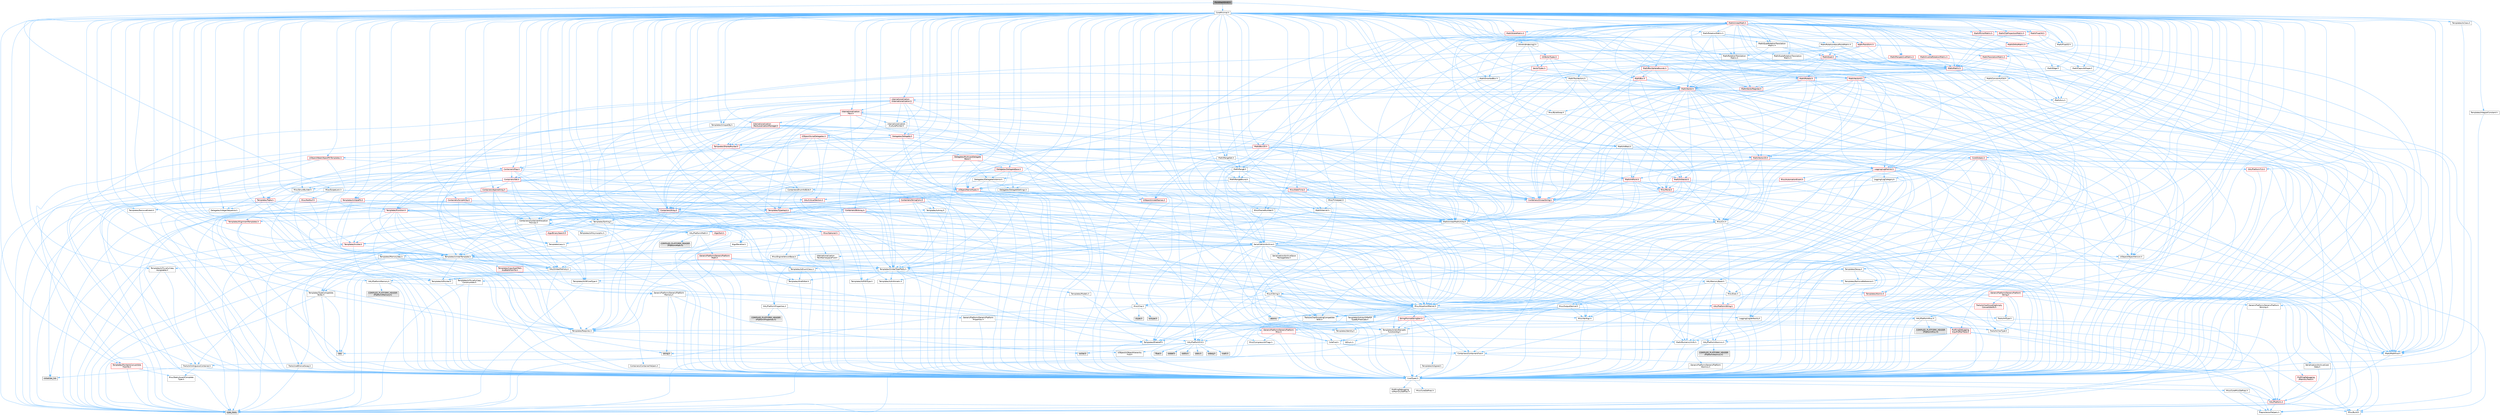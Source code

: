 digraph "PointHashGrid2.h"
{
 // INTERACTIVE_SVG=YES
 // LATEX_PDF_SIZE
  bgcolor="transparent";
  edge [fontname=Helvetica,fontsize=10,labelfontname=Helvetica,labelfontsize=10];
  node [fontname=Helvetica,fontsize=10,shape=box,height=0.2,width=0.4];
  Node1 [id="Node000001",label="PointHashGrid2.h",height=0.2,width=0.4,color="gray40", fillcolor="grey60", style="filled", fontcolor="black",tooltip=" "];
  Node1 -> Node2 [id="edge1_Node000001_Node000002",color="steelblue1",style="solid",tooltip=" "];
  Node2 [id="Node000002",label="CoreMinimal.h",height=0.2,width=0.4,color="grey40", fillcolor="white", style="filled",URL="$d7/d67/CoreMinimal_8h.html",tooltip=" "];
  Node2 -> Node3 [id="edge2_Node000002_Node000003",color="steelblue1",style="solid",tooltip=" "];
  Node3 [id="Node000003",label="CoreTypes.h",height=0.2,width=0.4,color="grey40", fillcolor="white", style="filled",URL="$dc/dec/CoreTypes_8h.html",tooltip=" "];
  Node3 -> Node4 [id="edge3_Node000003_Node000004",color="steelblue1",style="solid",tooltip=" "];
  Node4 [id="Node000004",label="HAL/Platform.h",height=0.2,width=0.4,color="red", fillcolor="#FFF0F0", style="filled",URL="$d9/dd0/Platform_8h.html",tooltip=" "];
  Node4 -> Node5 [id="edge4_Node000004_Node000005",color="steelblue1",style="solid",tooltip=" "];
  Node5 [id="Node000005",label="Misc/Build.h",height=0.2,width=0.4,color="grey40", fillcolor="white", style="filled",URL="$d3/dbb/Build_8h.html",tooltip=" "];
  Node4 -> Node7 [id="edge5_Node000004_Node000007",color="steelblue1",style="solid",tooltip=" "];
  Node7 [id="Node000007",label="type_traits",height=0.2,width=0.4,color="grey60", fillcolor="#E0E0E0", style="filled",tooltip=" "];
  Node4 -> Node8 [id="edge6_Node000004_Node000008",color="steelblue1",style="solid",tooltip=" "];
  Node8 [id="Node000008",label="PreprocessorHelpers.h",height=0.2,width=0.4,color="grey40", fillcolor="white", style="filled",URL="$db/ddb/PreprocessorHelpers_8h.html",tooltip=" "];
  Node3 -> Node14 [id="edge7_Node000003_Node000014",color="steelblue1",style="solid",tooltip=" "];
  Node14 [id="Node000014",label="ProfilingDebugging\l/UMemoryDefines.h",height=0.2,width=0.4,color="grey40", fillcolor="white", style="filled",URL="$d2/da2/UMemoryDefines_8h.html",tooltip=" "];
  Node3 -> Node15 [id="edge8_Node000003_Node000015",color="steelblue1",style="solid",tooltip=" "];
  Node15 [id="Node000015",label="Misc/CoreMiscDefines.h",height=0.2,width=0.4,color="grey40", fillcolor="white", style="filled",URL="$da/d38/CoreMiscDefines_8h.html",tooltip=" "];
  Node15 -> Node4 [id="edge9_Node000015_Node000004",color="steelblue1",style="solid",tooltip=" "];
  Node15 -> Node8 [id="edge10_Node000015_Node000008",color="steelblue1",style="solid",tooltip=" "];
  Node3 -> Node16 [id="edge11_Node000003_Node000016",color="steelblue1",style="solid",tooltip=" "];
  Node16 [id="Node000016",label="Misc/CoreDefines.h",height=0.2,width=0.4,color="grey40", fillcolor="white", style="filled",URL="$d3/dd2/CoreDefines_8h.html",tooltip=" "];
  Node2 -> Node17 [id="edge12_Node000002_Node000017",color="steelblue1",style="solid",tooltip=" "];
  Node17 [id="Node000017",label="CoreFwd.h",height=0.2,width=0.4,color="grey40", fillcolor="white", style="filled",URL="$d1/d1e/CoreFwd_8h.html",tooltip=" "];
  Node17 -> Node3 [id="edge13_Node000017_Node000003",color="steelblue1",style="solid",tooltip=" "];
  Node17 -> Node18 [id="edge14_Node000017_Node000018",color="steelblue1",style="solid",tooltip=" "];
  Node18 [id="Node000018",label="Containers/ContainersFwd.h",height=0.2,width=0.4,color="grey40", fillcolor="white", style="filled",URL="$d4/d0a/ContainersFwd_8h.html",tooltip=" "];
  Node18 -> Node4 [id="edge15_Node000018_Node000004",color="steelblue1",style="solid",tooltip=" "];
  Node18 -> Node3 [id="edge16_Node000018_Node000003",color="steelblue1",style="solid",tooltip=" "];
  Node18 -> Node19 [id="edge17_Node000018_Node000019",color="steelblue1",style="solid",tooltip=" "];
  Node19 [id="Node000019",label="Traits/IsContiguousContainer.h",height=0.2,width=0.4,color="grey40", fillcolor="white", style="filled",URL="$d5/d3c/IsContiguousContainer_8h.html",tooltip=" "];
  Node19 -> Node3 [id="edge18_Node000019_Node000003",color="steelblue1",style="solid",tooltip=" "];
  Node19 -> Node20 [id="edge19_Node000019_Node000020",color="steelblue1",style="solid",tooltip=" "];
  Node20 [id="Node000020",label="Misc/StaticAssertComplete\lType.h",height=0.2,width=0.4,color="grey40", fillcolor="white", style="filled",URL="$d5/d4e/StaticAssertCompleteType_8h.html",tooltip=" "];
  Node19 -> Node21 [id="edge20_Node000019_Node000021",color="steelblue1",style="solid",tooltip=" "];
  Node21 [id="Node000021",label="initializer_list",height=0.2,width=0.4,color="grey60", fillcolor="#E0E0E0", style="filled",tooltip=" "];
  Node17 -> Node22 [id="edge21_Node000017_Node000022",color="steelblue1",style="solid",tooltip=" "];
  Node22 [id="Node000022",label="Math/MathFwd.h",height=0.2,width=0.4,color="grey40", fillcolor="white", style="filled",URL="$d2/d10/MathFwd_8h.html",tooltip=" "];
  Node22 -> Node4 [id="edge22_Node000022_Node000004",color="steelblue1",style="solid",tooltip=" "];
  Node17 -> Node23 [id="edge23_Node000017_Node000023",color="steelblue1",style="solid",tooltip=" "];
  Node23 [id="Node000023",label="UObject/UObjectHierarchy\lFwd.h",height=0.2,width=0.4,color="grey40", fillcolor="white", style="filled",URL="$d3/d13/UObjectHierarchyFwd_8h.html",tooltip=" "];
  Node2 -> Node23 [id="edge24_Node000002_Node000023",color="steelblue1",style="solid",tooltip=" "];
  Node2 -> Node18 [id="edge25_Node000002_Node000018",color="steelblue1",style="solid",tooltip=" "];
  Node2 -> Node24 [id="edge26_Node000002_Node000024",color="steelblue1",style="solid",tooltip=" "];
  Node24 [id="Node000024",label="Misc/VarArgs.h",height=0.2,width=0.4,color="grey40", fillcolor="white", style="filled",URL="$d5/d6f/VarArgs_8h.html",tooltip=" "];
  Node24 -> Node3 [id="edge27_Node000024_Node000003",color="steelblue1",style="solid",tooltip=" "];
  Node2 -> Node25 [id="edge28_Node000002_Node000025",color="steelblue1",style="solid",tooltip=" "];
  Node25 [id="Node000025",label="Logging/LogVerbosity.h",height=0.2,width=0.4,color="grey40", fillcolor="white", style="filled",URL="$d2/d8f/LogVerbosity_8h.html",tooltip=" "];
  Node25 -> Node3 [id="edge29_Node000025_Node000003",color="steelblue1",style="solid",tooltip=" "];
  Node2 -> Node26 [id="edge30_Node000002_Node000026",color="steelblue1",style="solid",tooltip=" "];
  Node26 [id="Node000026",label="Misc/OutputDevice.h",height=0.2,width=0.4,color="grey40", fillcolor="white", style="filled",URL="$d7/d32/OutputDevice_8h.html",tooltip=" "];
  Node26 -> Node17 [id="edge31_Node000026_Node000017",color="steelblue1",style="solid",tooltip=" "];
  Node26 -> Node3 [id="edge32_Node000026_Node000003",color="steelblue1",style="solid",tooltip=" "];
  Node26 -> Node25 [id="edge33_Node000026_Node000025",color="steelblue1",style="solid",tooltip=" "];
  Node26 -> Node24 [id="edge34_Node000026_Node000024",color="steelblue1",style="solid",tooltip=" "];
  Node26 -> Node27 [id="edge35_Node000026_Node000027",color="steelblue1",style="solid",tooltip=" "];
  Node27 [id="Node000027",label="Templates/IsArrayOrRefOf\lTypeByPredicate.h",height=0.2,width=0.4,color="grey40", fillcolor="white", style="filled",URL="$d6/da1/IsArrayOrRefOfTypeByPredicate_8h.html",tooltip=" "];
  Node27 -> Node3 [id="edge36_Node000027_Node000003",color="steelblue1",style="solid",tooltip=" "];
  Node26 -> Node28 [id="edge37_Node000026_Node000028",color="steelblue1",style="solid",tooltip=" "];
  Node28 [id="Node000028",label="Templates/IsValidVariadic\lFunctionArg.h",height=0.2,width=0.4,color="grey40", fillcolor="white", style="filled",URL="$d0/dc8/IsValidVariadicFunctionArg_8h.html",tooltip=" "];
  Node28 -> Node3 [id="edge38_Node000028_Node000003",color="steelblue1",style="solid",tooltip=" "];
  Node28 -> Node29 [id="edge39_Node000028_Node000029",color="steelblue1",style="solid",tooltip=" "];
  Node29 [id="Node000029",label="IsEnum.h",height=0.2,width=0.4,color="grey40", fillcolor="white", style="filled",URL="$d4/de5/IsEnum_8h.html",tooltip=" "];
  Node28 -> Node7 [id="edge40_Node000028_Node000007",color="steelblue1",style="solid",tooltip=" "];
  Node26 -> Node30 [id="edge41_Node000026_Node000030",color="steelblue1",style="solid",tooltip=" "];
  Node30 [id="Node000030",label="Traits/IsCharEncodingCompatible\lWith.h",height=0.2,width=0.4,color="grey40", fillcolor="white", style="filled",URL="$df/dd1/IsCharEncodingCompatibleWith_8h.html",tooltip=" "];
  Node30 -> Node7 [id="edge42_Node000030_Node000007",color="steelblue1",style="solid",tooltip=" "];
  Node30 -> Node31 [id="edge43_Node000030_Node000031",color="steelblue1",style="solid",tooltip=" "];
  Node31 [id="Node000031",label="Traits/IsCharType.h",height=0.2,width=0.4,color="grey40", fillcolor="white", style="filled",URL="$db/d51/IsCharType_8h.html",tooltip=" "];
  Node31 -> Node3 [id="edge44_Node000031_Node000003",color="steelblue1",style="solid",tooltip=" "];
  Node2 -> Node32 [id="edge45_Node000002_Node000032",color="steelblue1",style="solid",tooltip=" "];
  Node32 [id="Node000032",label="HAL/PlatformCrt.h",height=0.2,width=0.4,color="grey40", fillcolor="white", style="filled",URL="$d8/d75/PlatformCrt_8h.html",tooltip=" "];
  Node32 -> Node33 [id="edge46_Node000032_Node000033",color="steelblue1",style="solid",tooltip=" "];
  Node33 [id="Node000033",label="new",height=0.2,width=0.4,color="grey60", fillcolor="#E0E0E0", style="filled",tooltip=" "];
  Node32 -> Node34 [id="edge47_Node000032_Node000034",color="steelblue1",style="solid",tooltip=" "];
  Node34 [id="Node000034",label="wchar.h",height=0.2,width=0.4,color="grey60", fillcolor="#E0E0E0", style="filled",tooltip=" "];
  Node32 -> Node35 [id="edge48_Node000032_Node000035",color="steelblue1",style="solid",tooltip=" "];
  Node35 [id="Node000035",label="stddef.h",height=0.2,width=0.4,color="grey60", fillcolor="#E0E0E0", style="filled",tooltip=" "];
  Node32 -> Node36 [id="edge49_Node000032_Node000036",color="steelblue1",style="solid",tooltip=" "];
  Node36 [id="Node000036",label="stdlib.h",height=0.2,width=0.4,color="grey60", fillcolor="#E0E0E0", style="filled",tooltip=" "];
  Node32 -> Node37 [id="edge50_Node000032_Node000037",color="steelblue1",style="solid",tooltip=" "];
  Node37 [id="Node000037",label="stdio.h",height=0.2,width=0.4,color="grey60", fillcolor="#E0E0E0", style="filled",tooltip=" "];
  Node32 -> Node38 [id="edge51_Node000032_Node000038",color="steelblue1",style="solid",tooltip=" "];
  Node38 [id="Node000038",label="stdarg.h",height=0.2,width=0.4,color="grey60", fillcolor="#E0E0E0", style="filled",tooltip=" "];
  Node32 -> Node39 [id="edge52_Node000032_Node000039",color="steelblue1",style="solid",tooltip=" "];
  Node39 [id="Node000039",label="math.h",height=0.2,width=0.4,color="grey60", fillcolor="#E0E0E0", style="filled",tooltip=" "];
  Node32 -> Node40 [id="edge53_Node000032_Node000040",color="steelblue1",style="solid",tooltip=" "];
  Node40 [id="Node000040",label="float.h",height=0.2,width=0.4,color="grey60", fillcolor="#E0E0E0", style="filled",tooltip=" "];
  Node32 -> Node41 [id="edge54_Node000032_Node000041",color="steelblue1",style="solid",tooltip=" "];
  Node41 [id="Node000041",label="string.h",height=0.2,width=0.4,color="grey60", fillcolor="#E0E0E0", style="filled",tooltip=" "];
  Node2 -> Node42 [id="edge55_Node000002_Node000042",color="steelblue1",style="solid",tooltip=" "];
  Node42 [id="Node000042",label="HAL/PlatformMisc.h",height=0.2,width=0.4,color="grey40", fillcolor="white", style="filled",URL="$d0/df5/PlatformMisc_8h.html",tooltip=" "];
  Node42 -> Node3 [id="edge56_Node000042_Node000003",color="steelblue1",style="solid",tooltip=" "];
  Node42 -> Node43 [id="edge57_Node000042_Node000043",color="steelblue1",style="solid",tooltip=" "];
  Node43 [id="Node000043",label="GenericPlatform/GenericPlatform\lMisc.h",height=0.2,width=0.4,color="red", fillcolor="#FFF0F0", style="filled",URL="$db/d9a/GenericPlatformMisc_8h.html",tooltip=" "];
  Node43 -> Node17 [id="edge58_Node000043_Node000017",color="steelblue1",style="solid",tooltip=" "];
  Node43 -> Node3 [id="edge59_Node000043_Node000003",color="steelblue1",style="solid",tooltip=" "];
  Node43 -> Node32 [id="edge60_Node000043_Node000032",color="steelblue1",style="solid",tooltip=" "];
  Node43 -> Node47 [id="edge61_Node000043_Node000047",color="steelblue1",style="solid",tooltip=" "];
  Node47 [id="Node000047",label="Math/NumericLimits.h",height=0.2,width=0.4,color="grey40", fillcolor="white", style="filled",URL="$df/d1b/NumericLimits_8h.html",tooltip=" "];
  Node47 -> Node3 [id="edge62_Node000047_Node000003",color="steelblue1",style="solid",tooltip=" "];
  Node43 -> Node48 [id="edge63_Node000043_Node000048",color="steelblue1",style="solid",tooltip=" "];
  Node48 [id="Node000048",label="Misc/CompressionFlags.h",height=0.2,width=0.4,color="grey40", fillcolor="white", style="filled",URL="$d9/d76/CompressionFlags_8h.html",tooltip=" "];
  Node42 -> Node52 [id="edge64_Node000042_Node000052",color="steelblue1",style="solid",tooltip=" "];
  Node52 [id="Node000052",label="COMPILED_PLATFORM_HEADER\l(PlatformMisc.h)",height=0.2,width=0.4,color="grey60", fillcolor="#E0E0E0", style="filled",tooltip=" "];
  Node42 -> Node53 [id="edge65_Node000042_Node000053",color="steelblue1",style="solid",tooltip=" "];
  Node53 [id="Node000053",label="ProfilingDebugging\l/CpuProfilerTrace.h",height=0.2,width=0.4,color="red", fillcolor="#FFF0F0", style="filled",URL="$da/dcb/CpuProfilerTrace_8h.html",tooltip=" "];
  Node53 -> Node3 [id="edge66_Node000053_Node000003",color="steelblue1",style="solid",tooltip=" "];
  Node53 -> Node18 [id="edge67_Node000053_Node000018",color="steelblue1",style="solid",tooltip=" "];
  Node53 -> Node54 [id="edge68_Node000053_Node000054",color="steelblue1",style="solid",tooltip=" "];
  Node54 [id="Node000054",label="HAL/PlatformAtomics.h",height=0.2,width=0.4,color="grey40", fillcolor="white", style="filled",URL="$d3/d36/PlatformAtomics_8h.html",tooltip=" "];
  Node54 -> Node3 [id="edge69_Node000054_Node000003",color="steelblue1",style="solid",tooltip=" "];
  Node54 -> Node55 [id="edge70_Node000054_Node000055",color="steelblue1",style="solid",tooltip=" "];
  Node55 [id="Node000055",label="GenericPlatform/GenericPlatform\lAtomics.h",height=0.2,width=0.4,color="grey40", fillcolor="white", style="filled",URL="$da/d72/GenericPlatformAtomics_8h.html",tooltip=" "];
  Node55 -> Node3 [id="edge71_Node000055_Node000003",color="steelblue1",style="solid",tooltip=" "];
  Node54 -> Node56 [id="edge72_Node000054_Node000056",color="steelblue1",style="solid",tooltip=" "];
  Node56 [id="Node000056",label="COMPILED_PLATFORM_HEADER\l(PlatformAtomics.h)",height=0.2,width=0.4,color="grey60", fillcolor="#E0E0E0", style="filled",tooltip=" "];
  Node53 -> Node8 [id="edge73_Node000053_Node000008",color="steelblue1",style="solid",tooltip=" "];
  Node53 -> Node5 [id="edge74_Node000053_Node000005",color="steelblue1",style="solid",tooltip=" "];
  Node2 -> Node61 [id="edge75_Node000002_Node000061",color="steelblue1",style="solid",tooltip=" "];
  Node61 [id="Node000061",label="Misc/AssertionMacros.h",height=0.2,width=0.4,color="grey40", fillcolor="white", style="filled",URL="$d0/dfa/AssertionMacros_8h.html",tooltip=" "];
  Node61 -> Node3 [id="edge76_Node000061_Node000003",color="steelblue1",style="solid",tooltip=" "];
  Node61 -> Node4 [id="edge77_Node000061_Node000004",color="steelblue1",style="solid",tooltip=" "];
  Node61 -> Node42 [id="edge78_Node000061_Node000042",color="steelblue1",style="solid",tooltip=" "];
  Node61 -> Node8 [id="edge79_Node000061_Node000008",color="steelblue1",style="solid",tooltip=" "];
  Node61 -> Node62 [id="edge80_Node000061_Node000062",color="steelblue1",style="solid",tooltip=" "];
  Node62 [id="Node000062",label="Templates/EnableIf.h",height=0.2,width=0.4,color="grey40", fillcolor="white", style="filled",URL="$d7/d60/EnableIf_8h.html",tooltip=" "];
  Node62 -> Node3 [id="edge81_Node000062_Node000003",color="steelblue1",style="solid",tooltip=" "];
  Node61 -> Node27 [id="edge82_Node000061_Node000027",color="steelblue1",style="solid",tooltip=" "];
  Node61 -> Node28 [id="edge83_Node000061_Node000028",color="steelblue1",style="solid",tooltip=" "];
  Node61 -> Node30 [id="edge84_Node000061_Node000030",color="steelblue1",style="solid",tooltip=" "];
  Node61 -> Node24 [id="edge85_Node000061_Node000024",color="steelblue1",style="solid",tooltip=" "];
  Node61 -> Node63 [id="edge86_Node000061_Node000063",color="steelblue1",style="solid",tooltip=" "];
  Node63 [id="Node000063",label="String/FormatStringSan.h",height=0.2,width=0.4,color="red", fillcolor="#FFF0F0", style="filled",URL="$d3/d8b/FormatStringSan_8h.html",tooltip=" "];
  Node63 -> Node7 [id="edge87_Node000063_Node000007",color="steelblue1",style="solid",tooltip=" "];
  Node63 -> Node3 [id="edge88_Node000063_Node000003",color="steelblue1",style="solid",tooltip=" "];
  Node63 -> Node64 [id="edge89_Node000063_Node000064",color="steelblue1",style="solid",tooltip=" "];
  Node64 [id="Node000064",label="Templates/Requires.h",height=0.2,width=0.4,color="grey40", fillcolor="white", style="filled",URL="$dc/d96/Requires_8h.html",tooltip=" "];
  Node64 -> Node62 [id="edge90_Node000064_Node000062",color="steelblue1",style="solid",tooltip=" "];
  Node64 -> Node7 [id="edge91_Node000064_Node000007",color="steelblue1",style="solid",tooltip=" "];
  Node63 -> Node65 [id="edge92_Node000063_Node000065",color="steelblue1",style="solid",tooltip=" "];
  Node65 [id="Node000065",label="Templates/Identity.h",height=0.2,width=0.4,color="grey40", fillcolor="white", style="filled",URL="$d0/dd5/Identity_8h.html",tooltip=" "];
  Node63 -> Node28 [id="edge93_Node000063_Node000028",color="steelblue1",style="solid",tooltip=" "];
  Node63 -> Node31 [id="edge94_Node000063_Node000031",color="steelblue1",style="solid",tooltip=" "];
  Node63 -> Node18 [id="edge95_Node000063_Node000018",color="steelblue1",style="solid",tooltip=" "];
  Node61 -> Node69 [id="edge96_Node000061_Node000069",color="steelblue1",style="solid",tooltip=" "];
  Node69 [id="Node000069",label="atomic",height=0.2,width=0.4,color="grey60", fillcolor="#E0E0E0", style="filled",tooltip=" "];
  Node2 -> Node70 [id="edge97_Node000002_Node000070",color="steelblue1",style="solid",tooltip=" "];
  Node70 [id="Node000070",label="Templates/IsPointer.h",height=0.2,width=0.4,color="grey40", fillcolor="white", style="filled",URL="$d7/d05/IsPointer_8h.html",tooltip=" "];
  Node70 -> Node3 [id="edge98_Node000070_Node000003",color="steelblue1",style="solid",tooltip=" "];
  Node2 -> Node71 [id="edge99_Node000002_Node000071",color="steelblue1",style="solid",tooltip=" "];
  Node71 [id="Node000071",label="HAL/PlatformMemory.h",height=0.2,width=0.4,color="grey40", fillcolor="white", style="filled",URL="$de/d68/PlatformMemory_8h.html",tooltip=" "];
  Node71 -> Node3 [id="edge100_Node000071_Node000003",color="steelblue1",style="solid",tooltip=" "];
  Node71 -> Node72 [id="edge101_Node000071_Node000072",color="steelblue1",style="solid",tooltip=" "];
  Node72 [id="Node000072",label="GenericPlatform/GenericPlatform\lMemory.h",height=0.2,width=0.4,color="grey40", fillcolor="white", style="filled",URL="$dd/d22/GenericPlatformMemory_8h.html",tooltip=" "];
  Node72 -> Node17 [id="edge102_Node000072_Node000017",color="steelblue1",style="solid",tooltip=" "];
  Node72 -> Node3 [id="edge103_Node000072_Node000003",color="steelblue1",style="solid",tooltip=" "];
  Node72 -> Node73 [id="edge104_Node000072_Node000073",color="steelblue1",style="solid",tooltip=" "];
  Node73 [id="Node000073",label="HAL/PlatformString.h",height=0.2,width=0.4,color="red", fillcolor="#FFF0F0", style="filled",URL="$db/db5/PlatformString_8h.html",tooltip=" "];
  Node73 -> Node3 [id="edge105_Node000073_Node000003",color="steelblue1",style="solid",tooltip=" "];
  Node72 -> Node41 [id="edge106_Node000072_Node000041",color="steelblue1",style="solid",tooltip=" "];
  Node72 -> Node34 [id="edge107_Node000072_Node000034",color="steelblue1",style="solid",tooltip=" "];
  Node71 -> Node75 [id="edge108_Node000071_Node000075",color="steelblue1",style="solid",tooltip=" "];
  Node75 [id="Node000075",label="COMPILED_PLATFORM_HEADER\l(PlatformMemory.h)",height=0.2,width=0.4,color="grey60", fillcolor="#E0E0E0", style="filled",tooltip=" "];
  Node2 -> Node54 [id="edge109_Node000002_Node000054",color="steelblue1",style="solid",tooltip=" "];
  Node2 -> Node76 [id="edge110_Node000002_Node000076",color="steelblue1",style="solid",tooltip=" "];
  Node76 [id="Node000076",label="Misc/Exec.h",height=0.2,width=0.4,color="grey40", fillcolor="white", style="filled",URL="$de/ddb/Exec_8h.html",tooltip=" "];
  Node76 -> Node3 [id="edge111_Node000076_Node000003",color="steelblue1",style="solid",tooltip=" "];
  Node76 -> Node61 [id="edge112_Node000076_Node000061",color="steelblue1",style="solid",tooltip=" "];
  Node2 -> Node77 [id="edge113_Node000002_Node000077",color="steelblue1",style="solid",tooltip=" "];
  Node77 [id="Node000077",label="HAL/MemoryBase.h",height=0.2,width=0.4,color="grey40", fillcolor="white", style="filled",URL="$d6/d9f/MemoryBase_8h.html",tooltip=" "];
  Node77 -> Node3 [id="edge114_Node000077_Node000003",color="steelblue1",style="solid",tooltip=" "];
  Node77 -> Node54 [id="edge115_Node000077_Node000054",color="steelblue1",style="solid",tooltip=" "];
  Node77 -> Node32 [id="edge116_Node000077_Node000032",color="steelblue1",style="solid",tooltip=" "];
  Node77 -> Node76 [id="edge117_Node000077_Node000076",color="steelblue1",style="solid",tooltip=" "];
  Node77 -> Node26 [id="edge118_Node000077_Node000026",color="steelblue1",style="solid",tooltip=" "];
  Node77 -> Node78 [id="edge119_Node000077_Node000078",color="steelblue1",style="solid",tooltip=" "];
  Node78 [id="Node000078",label="Templates/Atomic.h",height=0.2,width=0.4,color="red", fillcolor="#FFF0F0", style="filled",URL="$d3/d91/Atomic_8h.html",tooltip=" "];
  Node78 -> Node86 [id="edge120_Node000078_Node000086",color="steelblue1",style="solid",tooltip=" "];
  Node86 [id="Node000086",label="Traits/IntType.h",height=0.2,width=0.4,color="grey40", fillcolor="white", style="filled",URL="$d7/deb/IntType_8h.html",tooltip=" "];
  Node86 -> Node4 [id="edge121_Node000086_Node000004",color="steelblue1",style="solid",tooltip=" "];
  Node78 -> Node69 [id="edge122_Node000078_Node000069",color="steelblue1",style="solid",tooltip=" "];
  Node2 -> Node87 [id="edge123_Node000002_Node000087",color="steelblue1",style="solid",tooltip=" "];
  Node87 [id="Node000087",label="HAL/UnrealMemory.h",height=0.2,width=0.4,color="grey40", fillcolor="white", style="filled",URL="$d9/d96/UnrealMemory_8h.html",tooltip=" "];
  Node87 -> Node3 [id="edge124_Node000087_Node000003",color="steelblue1",style="solid",tooltip=" "];
  Node87 -> Node72 [id="edge125_Node000087_Node000072",color="steelblue1",style="solid",tooltip=" "];
  Node87 -> Node77 [id="edge126_Node000087_Node000077",color="steelblue1",style="solid",tooltip=" "];
  Node87 -> Node71 [id="edge127_Node000087_Node000071",color="steelblue1",style="solid",tooltip=" "];
  Node87 -> Node88 [id="edge128_Node000087_Node000088",color="steelblue1",style="solid",tooltip=" "];
  Node88 [id="Node000088",label="ProfilingDebugging\l/MemoryTrace.h",height=0.2,width=0.4,color="red", fillcolor="#FFF0F0", style="filled",URL="$da/dd7/MemoryTrace_8h.html",tooltip=" "];
  Node88 -> Node4 [id="edge129_Node000088_Node000004",color="steelblue1",style="solid",tooltip=" "];
  Node87 -> Node70 [id="edge130_Node000087_Node000070",color="steelblue1",style="solid",tooltip=" "];
  Node2 -> Node89 [id="edge131_Node000002_Node000089",color="steelblue1",style="solid",tooltip=" "];
  Node89 [id="Node000089",label="Templates/IsArithmetic.h",height=0.2,width=0.4,color="grey40", fillcolor="white", style="filled",URL="$d2/d5d/IsArithmetic_8h.html",tooltip=" "];
  Node89 -> Node3 [id="edge132_Node000089_Node000003",color="steelblue1",style="solid",tooltip=" "];
  Node2 -> Node83 [id="edge133_Node000002_Node000083",color="steelblue1",style="solid",tooltip=" "];
  Node83 [id="Node000083",label="Templates/AndOrNot.h",height=0.2,width=0.4,color="grey40", fillcolor="white", style="filled",URL="$db/d0a/AndOrNot_8h.html",tooltip=" "];
  Node83 -> Node3 [id="edge134_Node000083_Node000003",color="steelblue1",style="solid",tooltip=" "];
  Node2 -> Node90 [id="edge135_Node000002_Node000090",color="steelblue1",style="solid",tooltip=" "];
  Node90 [id="Node000090",label="Templates/IsPODType.h",height=0.2,width=0.4,color="grey40", fillcolor="white", style="filled",URL="$d7/db1/IsPODType_8h.html",tooltip=" "];
  Node90 -> Node3 [id="edge136_Node000090_Node000003",color="steelblue1",style="solid",tooltip=" "];
  Node2 -> Node91 [id="edge137_Node000002_Node000091",color="steelblue1",style="solid",tooltip=" "];
  Node91 [id="Node000091",label="Templates/IsUECoreType.h",height=0.2,width=0.4,color="grey40", fillcolor="white", style="filled",URL="$d1/db8/IsUECoreType_8h.html",tooltip=" "];
  Node91 -> Node3 [id="edge138_Node000091_Node000003",color="steelblue1",style="solid",tooltip=" "];
  Node91 -> Node7 [id="edge139_Node000091_Node000007",color="steelblue1",style="solid",tooltip=" "];
  Node2 -> Node84 [id="edge140_Node000002_Node000084",color="steelblue1",style="solid",tooltip=" "];
  Node84 [id="Node000084",label="Templates/IsTriviallyCopy\lConstructible.h",height=0.2,width=0.4,color="grey40", fillcolor="white", style="filled",URL="$d3/d78/IsTriviallyCopyConstructible_8h.html",tooltip=" "];
  Node84 -> Node3 [id="edge141_Node000084_Node000003",color="steelblue1",style="solid",tooltip=" "];
  Node84 -> Node7 [id="edge142_Node000084_Node000007",color="steelblue1",style="solid",tooltip=" "];
  Node2 -> Node92 [id="edge143_Node000002_Node000092",color="steelblue1",style="solid",tooltip=" "];
  Node92 [id="Node000092",label="Templates/UnrealTypeTraits.h",height=0.2,width=0.4,color="grey40", fillcolor="white", style="filled",URL="$d2/d2d/UnrealTypeTraits_8h.html",tooltip=" "];
  Node92 -> Node3 [id="edge144_Node000092_Node000003",color="steelblue1",style="solid",tooltip=" "];
  Node92 -> Node70 [id="edge145_Node000092_Node000070",color="steelblue1",style="solid",tooltip=" "];
  Node92 -> Node61 [id="edge146_Node000092_Node000061",color="steelblue1",style="solid",tooltip=" "];
  Node92 -> Node83 [id="edge147_Node000092_Node000083",color="steelblue1",style="solid",tooltip=" "];
  Node92 -> Node62 [id="edge148_Node000092_Node000062",color="steelblue1",style="solid",tooltip=" "];
  Node92 -> Node89 [id="edge149_Node000092_Node000089",color="steelblue1",style="solid",tooltip=" "];
  Node92 -> Node29 [id="edge150_Node000092_Node000029",color="steelblue1",style="solid",tooltip=" "];
  Node92 -> Node93 [id="edge151_Node000092_Node000093",color="steelblue1",style="solid",tooltip=" "];
  Node93 [id="Node000093",label="Templates/Models.h",height=0.2,width=0.4,color="grey40", fillcolor="white", style="filled",URL="$d3/d0c/Models_8h.html",tooltip=" "];
  Node93 -> Node65 [id="edge152_Node000093_Node000065",color="steelblue1",style="solid",tooltip=" "];
  Node92 -> Node90 [id="edge153_Node000092_Node000090",color="steelblue1",style="solid",tooltip=" "];
  Node92 -> Node91 [id="edge154_Node000092_Node000091",color="steelblue1",style="solid",tooltip=" "];
  Node92 -> Node84 [id="edge155_Node000092_Node000084",color="steelblue1",style="solid",tooltip=" "];
  Node2 -> Node62 [id="edge156_Node000002_Node000062",color="steelblue1",style="solid",tooltip=" "];
  Node2 -> Node94 [id="edge157_Node000002_Node000094",color="steelblue1",style="solid",tooltip=" "];
  Node94 [id="Node000094",label="Templates/RemoveReference.h",height=0.2,width=0.4,color="grey40", fillcolor="white", style="filled",URL="$da/dbe/RemoveReference_8h.html",tooltip=" "];
  Node94 -> Node3 [id="edge158_Node000094_Node000003",color="steelblue1",style="solid",tooltip=" "];
  Node2 -> Node95 [id="edge159_Node000002_Node000095",color="steelblue1",style="solid",tooltip=" "];
  Node95 [id="Node000095",label="Templates/IntegralConstant.h",height=0.2,width=0.4,color="grey40", fillcolor="white", style="filled",URL="$db/d1b/IntegralConstant_8h.html",tooltip=" "];
  Node95 -> Node3 [id="edge160_Node000095_Node000003",color="steelblue1",style="solid",tooltip=" "];
  Node2 -> Node96 [id="edge161_Node000002_Node000096",color="steelblue1",style="solid",tooltip=" "];
  Node96 [id="Node000096",label="Templates/IsClass.h",height=0.2,width=0.4,color="grey40", fillcolor="white", style="filled",URL="$db/dcb/IsClass_8h.html",tooltip=" "];
  Node96 -> Node3 [id="edge162_Node000096_Node000003",color="steelblue1",style="solid",tooltip=" "];
  Node2 -> Node97 [id="edge163_Node000002_Node000097",color="steelblue1",style="solid",tooltip=" "];
  Node97 [id="Node000097",label="Templates/TypeCompatible\lBytes.h",height=0.2,width=0.4,color="grey40", fillcolor="white", style="filled",URL="$df/d0a/TypeCompatibleBytes_8h.html",tooltip=" "];
  Node97 -> Node3 [id="edge164_Node000097_Node000003",color="steelblue1",style="solid",tooltip=" "];
  Node97 -> Node41 [id="edge165_Node000097_Node000041",color="steelblue1",style="solid",tooltip=" "];
  Node97 -> Node33 [id="edge166_Node000097_Node000033",color="steelblue1",style="solid",tooltip=" "];
  Node97 -> Node7 [id="edge167_Node000097_Node000007",color="steelblue1",style="solid",tooltip=" "];
  Node2 -> Node19 [id="edge168_Node000002_Node000019",color="steelblue1",style="solid",tooltip=" "];
  Node2 -> Node98 [id="edge169_Node000002_Node000098",color="steelblue1",style="solid",tooltip=" "];
  Node98 [id="Node000098",label="Templates/UnrealTemplate.h",height=0.2,width=0.4,color="grey40", fillcolor="white", style="filled",URL="$d4/d24/UnrealTemplate_8h.html",tooltip=" "];
  Node98 -> Node3 [id="edge170_Node000098_Node000003",color="steelblue1",style="solid",tooltip=" "];
  Node98 -> Node70 [id="edge171_Node000098_Node000070",color="steelblue1",style="solid",tooltip=" "];
  Node98 -> Node87 [id="edge172_Node000098_Node000087",color="steelblue1",style="solid",tooltip=" "];
  Node98 -> Node99 [id="edge173_Node000098_Node000099",color="steelblue1",style="solid",tooltip=" "];
  Node99 [id="Node000099",label="Templates/CopyQualifiers\lAndRefsFromTo.h",height=0.2,width=0.4,color="red", fillcolor="#FFF0F0", style="filled",URL="$d3/db3/CopyQualifiersAndRefsFromTo_8h.html",tooltip=" "];
  Node98 -> Node92 [id="edge174_Node000098_Node000092",color="steelblue1",style="solid",tooltip=" "];
  Node98 -> Node94 [id="edge175_Node000098_Node000094",color="steelblue1",style="solid",tooltip=" "];
  Node98 -> Node64 [id="edge176_Node000098_Node000064",color="steelblue1",style="solid",tooltip=" "];
  Node98 -> Node97 [id="edge177_Node000098_Node000097",color="steelblue1",style="solid",tooltip=" "];
  Node98 -> Node65 [id="edge178_Node000098_Node000065",color="steelblue1",style="solid",tooltip=" "];
  Node98 -> Node19 [id="edge179_Node000098_Node000019",color="steelblue1",style="solid",tooltip=" "];
  Node98 -> Node101 [id="edge180_Node000098_Node000101",color="steelblue1",style="solid",tooltip=" "];
  Node101 [id="Node000101",label="Traits/UseBitwiseSwap.h",height=0.2,width=0.4,color="grey40", fillcolor="white", style="filled",URL="$db/df3/UseBitwiseSwap_8h.html",tooltip=" "];
  Node101 -> Node3 [id="edge181_Node000101_Node000003",color="steelblue1",style="solid",tooltip=" "];
  Node101 -> Node7 [id="edge182_Node000101_Node000007",color="steelblue1",style="solid",tooltip=" "];
  Node98 -> Node7 [id="edge183_Node000098_Node000007",color="steelblue1",style="solid",tooltip=" "];
  Node2 -> Node47 [id="edge184_Node000002_Node000047",color="steelblue1",style="solid",tooltip=" "];
  Node2 -> Node102 [id="edge185_Node000002_Node000102",color="steelblue1",style="solid",tooltip=" "];
  Node102 [id="Node000102",label="HAL/PlatformMath.h",height=0.2,width=0.4,color="grey40", fillcolor="white", style="filled",URL="$dc/d53/PlatformMath_8h.html",tooltip=" "];
  Node102 -> Node3 [id="edge186_Node000102_Node000003",color="steelblue1",style="solid",tooltip=" "];
  Node102 -> Node103 [id="edge187_Node000102_Node000103",color="steelblue1",style="solid",tooltip=" "];
  Node103 [id="Node000103",label="GenericPlatform/GenericPlatform\lMath.h",height=0.2,width=0.4,color="red", fillcolor="#FFF0F0", style="filled",URL="$d5/d79/GenericPlatformMath_8h.html",tooltip=" "];
  Node103 -> Node3 [id="edge188_Node000103_Node000003",color="steelblue1",style="solid",tooltip=" "];
  Node103 -> Node18 [id="edge189_Node000103_Node000018",color="steelblue1",style="solid",tooltip=" "];
  Node103 -> Node32 [id="edge190_Node000103_Node000032",color="steelblue1",style="solid",tooltip=" "];
  Node103 -> Node83 [id="edge191_Node000103_Node000083",color="steelblue1",style="solid",tooltip=" "];
  Node103 -> Node104 [id="edge192_Node000103_Node000104",color="steelblue1",style="solid",tooltip=" "];
  Node104 [id="Node000104",label="Templates/Decay.h",height=0.2,width=0.4,color="grey40", fillcolor="white", style="filled",URL="$dd/d0f/Decay_8h.html",tooltip=" "];
  Node104 -> Node3 [id="edge193_Node000104_Node000003",color="steelblue1",style="solid",tooltip=" "];
  Node104 -> Node94 [id="edge194_Node000104_Node000094",color="steelblue1",style="solid",tooltip=" "];
  Node104 -> Node7 [id="edge195_Node000104_Node000007",color="steelblue1",style="solid",tooltip=" "];
  Node103 -> Node92 [id="edge196_Node000103_Node000092",color="steelblue1",style="solid",tooltip=" "];
  Node103 -> Node64 [id="edge197_Node000103_Node000064",color="steelblue1",style="solid",tooltip=" "];
  Node103 -> Node97 [id="edge198_Node000103_Node000097",color="steelblue1",style="solid",tooltip=" "];
  Node103 -> Node7 [id="edge199_Node000103_Node000007",color="steelblue1",style="solid",tooltip=" "];
  Node102 -> Node109 [id="edge200_Node000102_Node000109",color="steelblue1",style="solid",tooltip=" "];
  Node109 [id="Node000109",label="COMPILED_PLATFORM_HEADER\l(PlatformMath.h)",height=0.2,width=0.4,color="grey60", fillcolor="#E0E0E0", style="filled",tooltip=" "];
  Node2 -> Node85 [id="edge201_Node000002_Node000085",color="steelblue1",style="solid",tooltip=" "];
  Node85 [id="Node000085",label="Templates/IsTriviallyCopy\lAssignable.h",height=0.2,width=0.4,color="grey40", fillcolor="white", style="filled",URL="$d2/df2/IsTriviallyCopyAssignable_8h.html",tooltip=" "];
  Node85 -> Node3 [id="edge202_Node000085_Node000003",color="steelblue1",style="solid",tooltip=" "];
  Node85 -> Node7 [id="edge203_Node000085_Node000007",color="steelblue1",style="solid",tooltip=" "];
  Node2 -> Node110 [id="edge204_Node000002_Node000110",color="steelblue1",style="solid",tooltip=" "];
  Node110 [id="Node000110",label="Templates/MemoryOps.h",height=0.2,width=0.4,color="grey40", fillcolor="white", style="filled",URL="$db/dea/MemoryOps_8h.html",tooltip=" "];
  Node110 -> Node3 [id="edge205_Node000110_Node000003",color="steelblue1",style="solid",tooltip=" "];
  Node110 -> Node87 [id="edge206_Node000110_Node000087",color="steelblue1",style="solid",tooltip=" "];
  Node110 -> Node85 [id="edge207_Node000110_Node000085",color="steelblue1",style="solid",tooltip=" "];
  Node110 -> Node84 [id="edge208_Node000110_Node000084",color="steelblue1",style="solid",tooltip=" "];
  Node110 -> Node64 [id="edge209_Node000110_Node000064",color="steelblue1",style="solid",tooltip=" "];
  Node110 -> Node92 [id="edge210_Node000110_Node000092",color="steelblue1",style="solid",tooltip=" "];
  Node110 -> Node101 [id="edge211_Node000110_Node000101",color="steelblue1",style="solid",tooltip=" "];
  Node110 -> Node33 [id="edge212_Node000110_Node000033",color="steelblue1",style="solid",tooltip=" "];
  Node110 -> Node7 [id="edge213_Node000110_Node000007",color="steelblue1",style="solid",tooltip=" "];
  Node2 -> Node111 [id="edge214_Node000002_Node000111",color="steelblue1",style="solid",tooltip=" "];
  Node111 [id="Node000111",label="Containers/ContainerAllocation\lPolicies.h",height=0.2,width=0.4,color="grey40", fillcolor="white", style="filled",URL="$d7/dff/ContainerAllocationPolicies_8h.html",tooltip=" "];
  Node111 -> Node3 [id="edge215_Node000111_Node000003",color="steelblue1",style="solid",tooltip=" "];
  Node111 -> Node112 [id="edge216_Node000111_Node000112",color="steelblue1",style="solid",tooltip=" "];
  Node112 [id="Node000112",label="Containers/ContainerHelpers.h",height=0.2,width=0.4,color="grey40", fillcolor="white", style="filled",URL="$d7/d33/ContainerHelpers_8h.html",tooltip=" "];
  Node112 -> Node3 [id="edge217_Node000112_Node000003",color="steelblue1",style="solid",tooltip=" "];
  Node111 -> Node111 [id="edge218_Node000111_Node000111",color="steelblue1",style="solid",tooltip=" "];
  Node111 -> Node102 [id="edge219_Node000111_Node000102",color="steelblue1",style="solid",tooltip=" "];
  Node111 -> Node87 [id="edge220_Node000111_Node000087",color="steelblue1",style="solid",tooltip=" "];
  Node111 -> Node47 [id="edge221_Node000111_Node000047",color="steelblue1",style="solid",tooltip=" "];
  Node111 -> Node61 [id="edge222_Node000111_Node000061",color="steelblue1",style="solid",tooltip=" "];
  Node111 -> Node113 [id="edge223_Node000111_Node000113",color="steelblue1",style="solid",tooltip=" "];
  Node113 [id="Node000113",label="Templates/IsPolymorphic.h",height=0.2,width=0.4,color="grey40", fillcolor="white", style="filled",URL="$dc/d20/IsPolymorphic_8h.html",tooltip=" "];
  Node111 -> Node110 [id="edge224_Node000111_Node000110",color="steelblue1",style="solid",tooltip=" "];
  Node111 -> Node97 [id="edge225_Node000111_Node000097",color="steelblue1",style="solid",tooltip=" "];
  Node111 -> Node7 [id="edge226_Node000111_Node000007",color="steelblue1",style="solid",tooltip=" "];
  Node2 -> Node114 [id="edge227_Node000002_Node000114",color="steelblue1",style="solid",tooltip=" "];
  Node114 [id="Node000114",label="Templates/IsEnumClass.h",height=0.2,width=0.4,color="grey40", fillcolor="white", style="filled",URL="$d7/d15/IsEnumClass_8h.html",tooltip=" "];
  Node114 -> Node3 [id="edge228_Node000114_Node000003",color="steelblue1",style="solid",tooltip=" "];
  Node114 -> Node83 [id="edge229_Node000114_Node000083",color="steelblue1",style="solid",tooltip=" "];
  Node2 -> Node115 [id="edge230_Node000002_Node000115",color="steelblue1",style="solid",tooltip=" "];
  Node115 [id="Node000115",label="HAL/PlatformProperties.h",height=0.2,width=0.4,color="grey40", fillcolor="white", style="filled",URL="$d9/db0/PlatformProperties_8h.html",tooltip=" "];
  Node115 -> Node3 [id="edge231_Node000115_Node000003",color="steelblue1",style="solid",tooltip=" "];
  Node115 -> Node116 [id="edge232_Node000115_Node000116",color="steelblue1",style="solid",tooltip=" "];
  Node116 [id="Node000116",label="GenericPlatform/GenericPlatform\lProperties.h",height=0.2,width=0.4,color="grey40", fillcolor="white", style="filled",URL="$d2/dcd/GenericPlatformProperties_8h.html",tooltip=" "];
  Node116 -> Node3 [id="edge233_Node000116_Node000003",color="steelblue1",style="solid",tooltip=" "];
  Node116 -> Node43 [id="edge234_Node000116_Node000043",color="steelblue1",style="solid",tooltip=" "];
  Node115 -> Node117 [id="edge235_Node000115_Node000117",color="steelblue1",style="solid",tooltip=" "];
  Node117 [id="Node000117",label="COMPILED_PLATFORM_HEADER\l(PlatformProperties.h)",height=0.2,width=0.4,color="grey60", fillcolor="#E0E0E0", style="filled",tooltip=" "];
  Node2 -> Node118 [id="edge236_Node000002_Node000118",color="steelblue1",style="solid",tooltip=" "];
  Node118 [id="Node000118",label="Misc/EngineVersionBase.h",height=0.2,width=0.4,color="grey40", fillcolor="white", style="filled",URL="$d5/d2b/EngineVersionBase_8h.html",tooltip=" "];
  Node118 -> Node3 [id="edge237_Node000118_Node000003",color="steelblue1",style="solid",tooltip=" "];
  Node2 -> Node119 [id="edge238_Node000002_Node000119",color="steelblue1",style="solid",tooltip=" "];
  Node119 [id="Node000119",label="Internationalization\l/TextNamespaceFwd.h",height=0.2,width=0.4,color="grey40", fillcolor="white", style="filled",URL="$d8/d97/TextNamespaceFwd_8h.html",tooltip=" "];
  Node119 -> Node3 [id="edge239_Node000119_Node000003",color="steelblue1",style="solid",tooltip=" "];
  Node2 -> Node120 [id="edge240_Node000002_Node000120",color="steelblue1",style="solid",tooltip=" "];
  Node120 [id="Node000120",label="Serialization/Archive.h",height=0.2,width=0.4,color="grey40", fillcolor="white", style="filled",URL="$d7/d3b/Archive_8h.html",tooltip=" "];
  Node120 -> Node17 [id="edge241_Node000120_Node000017",color="steelblue1",style="solid",tooltip=" "];
  Node120 -> Node3 [id="edge242_Node000120_Node000003",color="steelblue1",style="solid",tooltip=" "];
  Node120 -> Node115 [id="edge243_Node000120_Node000115",color="steelblue1",style="solid",tooltip=" "];
  Node120 -> Node119 [id="edge244_Node000120_Node000119",color="steelblue1",style="solid",tooltip=" "];
  Node120 -> Node22 [id="edge245_Node000120_Node000022",color="steelblue1",style="solid",tooltip=" "];
  Node120 -> Node61 [id="edge246_Node000120_Node000061",color="steelblue1",style="solid",tooltip=" "];
  Node120 -> Node5 [id="edge247_Node000120_Node000005",color="steelblue1",style="solid",tooltip=" "];
  Node120 -> Node48 [id="edge248_Node000120_Node000048",color="steelblue1",style="solid",tooltip=" "];
  Node120 -> Node118 [id="edge249_Node000120_Node000118",color="steelblue1",style="solid",tooltip=" "];
  Node120 -> Node24 [id="edge250_Node000120_Node000024",color="steelblue1",style="solid",tooltip=" "];
  Node120 -> Node121 [id="edge251_Node000120_Node000121",color="steelblue1",style="solid",tooltip=" "];
  Node121 [id="Node000121",label="Serialization/ArchiveCook\lData.h",height=0.2,width=0.4,color="grey40", fillcolor="white", style="filled",URL="$dc/db6/ArchiveCookData_8h.html",tooltip=" "];
  Node121 -> Node4 [id="edge252_Node000121_Node000004",color="steelblue1",style="solid",tooltip=" "];
  Node120 -> Node122 [id="edge253_Node000120_Node000122",color="steelblue1",style="solid",tooltip=" "];
  Node122 [id="Node000122",label="Serialization/ArchiveSave\lPackageData.h",height=0.2,width=0.4,color="grey40", fillcolor="white", style="filled",URL="$d1/d37/ArchiveSavePackageData_8h.html",tooltip=" "];
  Node120 -> Node62 [id="edge254_Node000120_Node000062",color="steelblue1",style="solid",tooltip=" "];
  Node120 -> Node27 [id="edge255_Node000120_Node000027",color="steelblue1",style="solid",tooltip=" "];
  Node120 -> Node114 [id="edge256_Node000120_Node000114",color="steelblue1",style="solid",tooltip=" "];
  Node120 -> Node107 [id="edge257_Node000120_Node000107",color="steelblue1",style="solid",tooltip=" "];
  Node107 [id="Node000107",label="Templates/IsSigned.h",height=0.2,width=0.4,color="grey40", fillcolor="white", style="filled",URL="$d8/dd8/IsSigned_8h.html",tooltip=" "];
  Node107 -> Node3 [id="edge258_Node000107_Node000003",color="steelblue1",style="solid",tooltip=" "];
  Node120 -> Node28 [id="edge259_Node000120_Node000028",color="steelblue1",style="solid",tooltip=" "];
  Node120 -> Node98 [id="edge260_Node000120_Node000098",color="steelblue1",style="solid",tooltip=" "];
  Node120 -> Node30 [id="edge261_Node000120_Node000030",color="steelblue1",style="solid",tooltip=" "];
  Node120 -> Node123 [id="edge262_Node000120_Node000123",color="steelblue1",style="solid",tooltip=" "];
  Node123 [id="Node000123",label="UObject/ObjectVersion.h",height=0.2,width=0.4,color="grey40", fillcolor="white", style="filled",URL="$da/d63/ObjectVersion_8h.html",tooltip=" "];
  Node123 -> Node3 [id="edge263_Node000123_Node000003",color="steelblue1",style="solid",tooltip=" "];
  Node2 -> Node124 [id="edge264_Node000002_Node000124",color="steelblue1",style="solid",tooltip=" "];
  Node124 [id="Node000124",label="Templates/Less.h",height=0.2,width=0.4,color="grey40", fillcolor="white", style="filled",URL="$de/dc8/Less_8h.html",tooltip=" "];
  Node124 -> Node3 [id="edge265_Node000124_Node000003",color="steelblue1",style="solid",tooltip=" "];
  Node124 -> Node98 [id="edge266_Node000124_Node000098",color="steelblue1",style="solid",tooltip=" "];
  Node2 -> Node125 [id="edge267_Node000002_Node000125",color="steelblue1",style="solid",tooltip=" "];
  Node125 [id="Node000125",label="Templates/Sorting.h",height=0.2,width=0.4,color="grey40", fillcolor="white", style="filled",URL="$d3/d9e/Sorting_8h.html",tooltip=" "];
  Node125 -> Node3 [id="edge268_Node000125_Node000003",color="steelblue1",style="solid",tooltip=" "];
  Node125 -> Node126 [id="edge269_Node000125_Node000126",color="steelblue1",style="solid",tooltip=" "];
  Node126 [id="Node000126",label="Algo/BinarySearch.h",height=0.2,width=0.4,color="red", fillcolor="#FFF0F0", style="filled",URL="$db/db4/BinarySearch_8h.html",tooltip=" "];
  Node126 -> Node128 [id="edge270_Node000126_Node000128",color="steelblue1",style="solid",tooltip=" "];
  Node128 [id="Node000128",label="Templates/Invoke.h",height=0.2,width=0.4,color="red", fillcolor="#FFF0F0", style="filled",URL="$d7/deb/Invoke_8h.html",tooltip=" "];
  Node128 -> Node3 [id="edge271_Node000128_Node000003",color="steelblue1",style="solid",tooltip=" "];
  Node128 -> Node98 [id="edge272_Node000128_Node000098",color="steelblue1",style="solid",tooltip=" "];
  Node128 -> Node7 [id="edge273_Node000128_Node000007",color="steelblue1",style="solid",tooltip=" "];
  Node126 -> Node124 [id="edge274_Node000126_Node000124",color="steelblue1",style="solid",tooltip=" "];
  Node125 -> Node130 [id="edge275_Node000125_Node000130",color="steelblue1",style="solid",tooltip=" "];
  Node130 [id="Node000130",label="Algo/Sort.h",height=0.2,width=0.4,color="red", fillcolor="#FFF0F0", style="filled",URL="$d1/d87/Sort_8h.html",tooltip=" "];
  Node125 -> Node102 [id="edge276_Node000125_Node000102",color="steelblue1",style="solid",tooltip=" "];
  Node125 -> Node124 [id="edge277_Node000125_Node000124",color="steelblue1",style="solid",tooltip=" "];
  Node2 -> Node136 [id="edge278_Node000002_Node000136",color="steelblue1",style="solid",tooltip=" "];
  Node136 [id="Node000136",label="Misc/Char.h",height=0.2,width=0.4,color="grey40", fillcolor="white", style="filled",URL="$d0/d58/Char_8h.html",tooltip=" "];
  Node136 -> Node3 [id="edge279_Node000136_Node000003",color="steelblue1",style="solid",tooltip=" "];
  Node136 -> Node86 [id="edge280_Node000136_Node000086",color="steelblue1",style="solid",tooltip=" "];
  Node136 -> Node137 [id="edge281_Node000136_Node000137",color="steelblue1",style="solid",tooltip=" "];
  Node137 [id="Node000137",label="ctype.h",height=0.2,width=0.4,color="grey60", fillcolor="#E0E0E0", style="filled",tooltip=" "];
  Node136 -> Node138 [id="edge282_Node000136_Node000138",color="steelblue1",style="solid",tooltip=" "];
  Node138 [id="Node000138",label="wctype.h",height=0.2,width=0.4,color="grey60", fillcolor="#E0E0E0", style="filled",tooltip=" "];
  Node136 -> Node7 [id="edge283_Node000136_Node000007",color="steelblue1",style="solid",tooltip=" "];
  Node2 -> Node139 [id="edge284_Node000002_Node000139",color="steelblue1",style="solid",tooltip=" "];
  Node139 [id="Node000139",label="GenericPlatform/GenericPlatform\lStricmp.h",height=0.2,width=0.4,color="grey40", fillcolor="white", style="filled",URL="$d2/d86/GenericPlatformStricmp_8h.html",tooltip=" "];
  Node139 -> Node3 [id="edge285_Node000139_Node000003",color="steelblue1",style="solid",tooltip=" "];
  Node2 -> Node140 [id="edge286_Node000002_Node000140",color="steelblue1",style="solid",tooltip=" "];
  Node140 [id="Node000140",label="GenericPlatform/GenericPlatform\lString.h",height=0.2,width=0.4,color="red", fillcolor="#FFF0F0", style="filled",URL="$dd/d20/GenericPlatformString_8h.html",tooltip=" "];
  Node140 -> Node3 [id="edge287_Node000140_Node000003",color="steelblue1",style="solid",tooltip=" "];
  Node140 -> Node139 [id="edge288_Node000140_Node000139",color="steelblue1",style="solid",tooltip=" "];
  Node140 -> Node62 [id="edge289_Node000140_Node000062",color="steelblue1",style="solid",tooltip=" "];
  Node140 -> Node30 [id="edge290_Node000140_Node000030",color="steelblue1",style="solid",tooltip=" "];
  Node140 -> Node141 [id="edge291_Node000140_Node000141",color="steelblue1",style="solid",tooltip=" "];
  Node141 [id="Node000141",label="Traits/IsCharEncodingSimply\lConvertibleTo.h",height=0.2,width=0.4,color="red", fillcolor="#FFF0F0", style="filled",URL="$d4/dee/IsCharEncodingSimplyConvertibleTo_8h.html",tooltip=" "];
  Node141 -> Node7 [id="edge292_Node000141_Node000007",color="steelblue1",style="solid",tooltip=" "];
  Node141 -> Node30 [id="edge293_Node000141_Node000030",color="steelblue1",style="solid",tooltip=" "];
  Node141 -> Node31 [id="edge294_Node000141_Node000031",color="steelblue1",style="solid",tooltip=" "];
  Node140 -> Node31 [id="edge295_Node000140_Node000031",color="steelblue1",style="solid",tooltip=" "];
  Node140 -> Node7 [id="edge296_Node000140_Node000007",color="steelblue1",style="solid",tooltip=" "];
  Node2 -> Node73 [id="edge297_Node000002_Node000073",color="steelblue1",style="solid",tooltip=" "];
  Node2 -> Node143 [id="edge298_Node000002_Node000143",color="steelblue1",style="solid",tooltip=" "];
  Node143 [id="Node000143",label="Misc/CString.h",height=0.2,width=0.4,color="grey40", fillcolor="white", style="filled",URL="$d2/d49/CString_8h.html",tooltip=" "];
  Node143 -> Node3 [id="edge299_Node000143_Node000003",color="steelblue1",style="solid",tooltip=" "];
  Node143 -> Node32 [id="edge300_Node000143_Node000032",color="steelblue1",style="solid",tooltip=" "];
  Node143 -> Node73 [id="edge301_Node000143_Node000073",color="steelblue1",style="solid",tooltip=" "];
  Node143 -> Node61 [id="edge302_Node000143_Node000061",color="steelblue1",style="solid",tooltip=" "];
  Node143 -> Node136 [id="edge303_Node000143_Node000136",color="steelblue1",style="solid",tooltip=" "];
  Node143 -> Node24 [id="edge304_Node000143_Node000024",color="steelblue1",style="solid",tooltip=" "];
  Node143 -> Node27 [id="edge305_Node000143_Node000027",color="steelblue1",style="solid",tooltip=" "];
  Node143 -> Node28 [id="edge306_Node000143_Node000028",color="steelblue1",style="solid",tooltip=" "];
  Node143 -> Node30 [id="edge307_Node000143_Node000030",color="steelblue1",style="solid",tooltip=" "];
  Node2 -> Node144 [id="edge308_Node000002_Node000144",color="steelblue1",style="solid",tooltip=" "];
  Node144 [id="Node000144",label="Misc/Crc.h",height=0.2,width=0.4,color="grey40", fillcolor="white", style="filled",URL="$d4/dd2/Crc_8h.html",tooltip=" "];
  Node144 -> Node3 [id="edge309_Node000144_Node000003",color="steelblue1",style="solid",tooltip=" "];
  Node144 -> Node73 [id="edge310_Node000144_Node000073",color="steelblue1",style="solid",tooltip=" "];
  Node144 -> Node61 [id="edge311_Node000144_Node000061",color="steelblue1",style="solid",tooltip=" "];
  Node144 -> Node143 [id="edge312_Node000144_Node000143",color="steelblue1",style="solid",tooltip=" "];
  Node144 -> Node136 [id="edge313_Node000144_Node000136",color="steelblue1",style="solid",tooltip=" "];
  Node144 -> Node92 [id="edge314_Node000144_Node000092",color="steelblue1",style="solid",tooltip=" "];
  Node144 -> Node31 [id="edge315_Node000144_Node000031",color="steelblue1",style="solid",tooltip=" "];
  Node2 -> Node135 [id="edge316_Node000002_Node000135",color="steelblue1",style="solid",tooltip=" "];
  Node135 [id="Node000135",label="Math/UnrealMathUtility.h",height=0.2,width=0.4,color="grey40", fillcolor="white", style="filled",URL="$db/db8/UnrealMathUtility_8h.html",tooltip=" "];
  Node135 -> Node3 [id="edge317_Node000135_Node000003",color="steelblue1",style="solid",tooltip=" "];
  Node135 -> Node61 [id="edge318_Node000135_Node000061",color="steelblue1",style="solid",tooltip=" "];
  Node135 -> Node102 [id="edge319_Node000135_Node000102",color="steelblue1",style="solid",tooltip=" "];
  Node135 -> Node22 [id="edge320_Node000135_Node000022",color="steelblue1",style="solid",tooltip=" "];
  Node135 -> Node65 [id="edge321_Node000135_Node000065",color="steelblue1",style="solid",tooltip=" "];
  Node135 -> Node64 [id="edge322_Node000135_Node000064",color="steelblue1",style="solid",tooltip=" "];
  Node2 -> Node145 [id="edge323_Node000002_Node000145",color="steelblue1",style="solid",tooltip=" "];
  Node145 [id="Node000145",label="Containers/UnrealString.h",height=0.2,width=0.4,color="red", fillcolor="#FFF0F0", style="filled",URL="$d5/dba/UnrealString_8h.html",tooltip=" "];
  Node2 -> Node149 [id="edge324_Node000002_Node000149",color="steelblue1",style="solid",tooltip=" "];
  Node149 [id="Node000149",label="Containers/Array.h",height=0.2,width=0.4,color="red", fillcolor="#FFF0F0", style="filled",URL="$df/dd0/Array_8h.html",tooltip=" "];
  Node149 -> Node3 [id="edge325_Node000149_Node000003",color="steelblue1",style="solid",tooltip=" "];
  Node149 -> Node61 [id="edge326_Node000149_Node000061",color="steelblue1",style="solid",tooltip=" "];
  Node149 -> Node87 [id="edge327_Node000149_Node000087",color="steelblue1",style="solid",tooltip=" "];
  Node149 -> Node92 [id="edge328_Node000149_Node000092",color="steelblue1",style="solid",tooltip=" "];
  Node149 -> Node98 [id="edge329_Node000149_Node000098",color="steelblue1",style="solid",tooltip=" "];
  Node149 -> Node111 [id="edge330_Node000149_Node000111",color="steelblue1",style="solid",tooltip=" "];
  Node149 -> Node120 [id="edge331_Node000149_Node000120",color="steelblue1",style="solid",tooltip=" "];
  Node149 -> Node128 [id="edge332_Node000149_Node000128",color="steelblue1",style="solid",tooltip=" "];
  Node149 -> Node124 [id="edge333_Node000149_Node000124",color="steelblue1",style="solid",tooltip=" "];
  Node149 -> Node64 [id="edge334_Node000149_Node000064",color="steelblue1",style="solid",tooltip=" "];
  Node149 -> Node125 [id="edge335_Node000149_Node000125",color="steelblue1",style="solid",tooltip=" "];
  Node149 -> Node172 [id="edge336_Node000149_Node000172",color="steelblue1",style="solid",tooltip=" "];
  Node172 [id="Node000172",label="Templates/AlignmentTemplates.h",height=0.2,width=0.4,color="red", fillcolor="#FFF0F0", style="filled",URL="$dd/d32/AlignmentTemplates_8h.html",tooltip=" "];
  Node172 -> Node3 [id="edge337_Node000172_Node000003",color="steelblue1",style="solid",tooltip=" "];
  Node172 -> Node70 [id="edge338_Node000172_Node000070",color="steelblue1",style="solid",tooltip=" "];
  Node149 -> Node7 [id="edge339_Node000149_Node000007",color="steelblue1",style="solid",tooltip=" "];
  Node2 -> Node173 [id="edge340_Node000002_Node000173",color="steelblue1",style="solid",tooltip=" "];
  Node173 [id="Node000173",label="Misc/FrameNumber.h",height=0.2,width=0.4,color="grey40", fillcolor="white", style="filled",URL="$dd/dbd/FrameNumber_8h.html",tooltip=" "];
  Node173 -> Node3 [id="edge341_Node000173_Node000003",color="steelblue1",style="solid",tooltip=" "];
  Node173 -> Node47 [id="edge342_Node000173_Node000047",color="steelblue1",style="solid",tooltip=" "];
  Node173 -> Node135 [id="edge343_Node000173_Node000135",color="steelblue1",style="solid",tooltip=" "];
  Node173 -> Node62 [id="edge344_Node000173_Node000062",color="steelblue1",style="solid",tooltip=" "];
  Node173 -> Node92 [id="edge345_Node000173_Node000092",color="steelblue1",style="solid",tooltip=" "];
  Node2 -> Node174 [id="edge346_Node000002_Node000174",color="steelblue1",style="solid",tooltip=" "];
  Node174 [id="Node000174",label="Misc/Timespan.h",height=0.2,width=0.4,color="grey40", fillcolor="white", style="filled",URL="$da/dd9/Timespan_8h.html",tooltip=" "];
  Node174 -> Node3 [id="edge347_Node000174_Node000003",color="steelblue1",style="solid",tooltip=" "];
  Node174 -> Node175 [id="edge348_Node000174_Node000175",color="steelblue1",style="solid",tooltip=" "];
  Node175 [id="Node000175",label="Math/Interval.h",height=0.2,width=0.4,color="grey40", fillcolor="white", style="filled",URL="$d1/d55/Interval_8h.html",tooltip=" "];
  Node175 -> Node3 [id="edge349_Node000175_Node000003",color="steelblue1",style="solid",tooltip=" "];
  Node175 -> Node89 [id="edge350_Node000175_Node000089",color="steelblue1",style="solid",tooltip=" "];
  Node175 -> Node92 [id="edge351_Node000175_Node000092",color="steelblue1",style="solid",tooltip=" "];
  Node175 -> Node47 [id="edge352_Node000175_Node000047",color="steelblue1",style="solid",tooltip=" "];
  Node175 -> Node135 [id="edge353_Node000175_Node000135",color="steelblue1",style="solid",tooltip=" "];
  Node174 -> Node135 [id="edge354_Node000174_Node000135",color="steelblue1",style="solid",tooltip=" "];
  Node174 -> Node61 [id="edge355_Node000174_Node000061",color="steelblue1",style="solid",tooltip=" "];
  Node2 -> Node176 [id="edge356_Node000002_Node000176",color="steelblue1",style="solid",tooltip=" "];
  Node176 [id="Node000176",label="Containers/StringConv.h",height=0.2,width=0.4,color="red", fillcolor="#FFF0F0", style="filled",URL="$d3/ddf/StringConv_8h.html",tooltip=" "];
  Node176 -> Node3 [id="edge357_Node000176_Node000003",color="steelblue1",style="solid",tooltip=" "];
  Node176 -> Node61 [id="edge358_Node000176_Node000061",color="steelblue1",style="solid",tooltip=" "];
  Node176 -> Node111 [id="edge359_Node000176_Node000111",color="steelblue1",style="solid",tooltip=" "];
  Node176 -> Node149 [id="edge360_Node000176_Node000149",color="steelblue1",style="solid",tooltip=" "];
  Node176 -> Node143 [id="edge361_Node000176_Node000143",color="steelblue1",style="solid",tooltip=" "];
  Node176 -> Node177 [id="edge362_Node000176_Node000177",color="steelblue1",style="solid",tooltip=" "];
  Node177 [id="Node000177",label="Templates/IsArray.h",height=0.2,width=0.4,color="grey40", fillcolor="white", style="filled",URL="$d8/d8d/IsArray_8h.html",tooltip=" "];
  Node177 -> Node3 [id="edge363_Node000177_Node000003",color="steelblue1",style="solid",tooltip=" "];
  Node176 -> Node98 [id="edge364_Node000176_Node000098",color="steelblue1",style="solid",tooltip=" "];
  Node176 -> Node92 [id="edge365_Node000176_Node000092",color="steelblue1",style="solid",tooltip=" "];
  Node176 -> Node30 [id="edge366_Node000176_Node000030",color="steelblue1",style="solid",tooltip=" "];
  Node176 -> Node19 [id="edge367_Node000176_Node000019",color="steelblue1",style="solid",tooltip=" "];
  Node176 -> Node7 [id="edge368_Node000176_Node000007",color="steelblue1",style="solid",tooltip=" "];
  Node2 -> Node178 [id="edge369_Node000002_Node000178",color="steelblue1",style="solid",tooltip=" "];
  Node178 [id="Node000178",label="UObject/UnrealNames.h",height=0.2,width=0.4,color="red", fillcolor="#FFF0F0", style="filled",URL="$d8/db1/UnrealNames_8h.html",tooltip=" "];
  Node178 -> Node3 [id="edge370_Node000178_Node000003",color="steelblue1",style="solid",tooltip=" "];
  Node2 -> Node180 [id="edge371_Node000002_Node000180",color="steelblue1",style="solid",tooltip=" "];
  Node180 [id="Node000180",label="UObject/NameTypes.h",height=0.2,width=0.4,color="red", fillcolor="#FFF0F0", style="filled",URL="$d6/d35/NameTypes_8h.html",tooltip=" "];
  Node180 -> Node3 [id="edge372_Node000180_Node000003",color="steelblue1",style="solid",tooltip=" "];
  Node180 -> Node61 [id="edge373_Node000180_Node000061",color="steelblue1",style="solid",tooltip=" "];
  Node180 -> Node87 [id="edge374_Node000180_Node000087",color="steelblue1",style="solid",tooltip=" "];
  Node180 -> Node92 [id="edge375_Node000180_Node000092",color="steelblue1",style="solid",tooltip=" "];
  Node180 -> Node98 [id="edge376_Node000180_Node000098",color="steelblue1",style="solid",tooltip=" "];
  Node180 -> Node145 [id="edge377_Node000180_Node000145",color="steelblue1",style="solid",tooltip=" "];
  Node180 -> Node181 [id="edge378_Node000180_Node000181",color="steelblue1",style="solid",tooltip=" "];
  Node181 [id="Node000181",label="HAL/CriticalSection.h",height=0.2,width=0.4,color="red", fillcolor="#FFF0F0", style="filled",URL="$d6/d90/CriticalSection_8h.html",tooltip=" "];
  Node180 -> Node176 [id="edge379_Node000180_Node000176",color="steelblue1",style="solid",tooltip=" "];
  Node180 -> Node178 [id="edge380_Node000180_Node000178",color="steelblue1",style="solid",tooltip=" "];
  Node180 -> Node78 [id="edge381_Node000180_Node000078",color="steelblue1",style="solid",tooltip=" "];
  Node2 -> Node188 [id="edge382_Node000002_Node000188",color="steelblue1",style="solid",tooltip=" "];
  Node188 [id="Node000188",label="Misc/Parse.h",height=0.2,width=0.4,color="red", fillcolor="#FFF0F0", style="filled",URL="$dc/d71/Parse_8h.html",tooltip=" "];
  Node188 -> Node145 [id="edge383_Node000188_Node000145",color="steelblue1",style="solid",tooltip=" "];
  Node188 -> Node3 [id="edge384_Node000188_Node000003",color="steelblue1",style="solid",tooltip=" "];
  Node188 -> Node32 [id="edge385_Node000188_Node000032",color="steelblue1",style="solid",tooltip=" "];
  Node188 -> Node5 [id="edge386_Node000188_Node000005",color="steelblue1",style="solid",tooltip=" "];
  Node188 -> Node189 [id="edge387_Node000188_Node000189",color="steelblue1",style="solid",tooltip=" "];
  Node189 [id="Node000189",label="Templates/Function.h",height=0.2,width=0.4,color="red", fillcolor="#FFF0F0", style="filled",URL="$df/df5/Function_8h.html",tooltip=" "];
  Node189 -> Node3 [id="edge388_Node000189_Node000003",color="steelblue1",style="solid",tooltip=" "];
  Node189 -> Node61 [id="edge389_Node000189_Node000061",color="steelblue1",style="solid",tooltip=" "];
  Node189 -> Node87 [id="edge390_Node000189_Node000087",color="steelblue1",style="solid",tooltip=" "];
  Node189 -> Node92 [id="edge391_Node000189_Node000092",color="steelblue1",style="solid",tooltip=" "];
  Node189 -> Node128 [id="edge392_Node000189_Node000128",color="steelblue1",style="solid",tooltip=" "];
  Node189 -> Node98 [id="edge393_Node000189_Node000098",color="steelblue1",style="solid",tooltip=" "];
  Node189 -> Node64 [id="edge394_Node000189_Node000064",color="steelblue1",style="solid",tooltip=" "];
  Node189 -> Node135 [id="edge395_Node000189_Node000135",color="steelblue1",style="solid",tooltip=" "];
  Node189 -> Node33 [id="edge396_Node000189_Node000033",color="steelblue1",style="solid",tooltip=" "];
  Node189 -> Node7 [id="edge397_Node000189_Node000007",color="steelblue1",style="solid",tooltip=" "];
  Node2 -> Node172 [id="edge398_Node000002_Node000172",color="steelblue1",style="solid",tooltip=" "];
  Node2 -> Node191 [id="edge399_Node000002_Node000191",color="steelblue1",style="solid",tooltip=" "];
  Node191 [id="Node000191",label="Misc/StructBuilder.h",height=0.2,width=0.4,color="grey40", fillcolor="white", style="filled",URL="$d9/db3/StructBuilder_8h.html",tooltip=" "];
  Node191 -> Node3 [id="edge400_Node000191_Node000003",color="steelblue1",style="solid",tooltip=" "];
  Node191 -> Node135 [id="edge401_Node000191_Node000135",color="steelblue1",style="solid",tooltip=" "];
  Node191 -> Node172 [id="edge402_Node000191_Node000172",color="steelblue1",style="solid",tooltip=" "];
  Node2 -> Node104 [id="edge403_Node000002_Node000104",color="steelblue1",style="solid",tooltip=" "];
  Node2 -> Node192 [id="edge404_Node000002_Node000192",color="steelblue1",style="solid",tooltip=" "];
  Node192 [id="Node000192",label="Templates/PointerIsConvertible\lFromTo.h",height=0.2,width=0.4,color="red", fillcolor="#FFF0F0", style="filled",URL="$d6/d65/PointerIsConvertibleFromTo_8h.html",tooltip=" "];
  Node192 -> Node3 [id="edge405_Node000192_Node000003",color="steelblue1",style="solid",tooltip=" "];
  Node192 -> Node20 [id="edge406_Node000192_Node000020",color="steelblue1",style="solid",tooltip=" "];
  Node192 -> Node7 [id="edge407_Node000192_Node000007",color="steelblue1",style="solid",tooltip=" "];
  Node2 -> Node128 [id="edge408_Node000002_Node000128",color="steelblue1",style="solid",tooltip=" "];
  Node2 -> Node189 [id="edge409_Node000002_Node000189",color="steelblue1",style="solid",tooltip=" "];
  Node2 -> Node161 [id="edge410_Node000002_Node000161",color="steelblue1",style="solid",tooltip=" "];
  Node161 [id="Node000161",label="Templates/TypeHash.h",height=0.2,width=0.4,color="red", fillcolor="#FFF0F0", style="filled",URL="$d1/d62/TypeHash_8h.html",tooltip=" "];
  Node161 -> Node3 [id="edge411_Node000161_Node000003",color="steelblue1",style="solid",tooltip=" "];
  Node161 -> Node64 [id="edge412_Node000161_Node000064",color="steelblue1",style="solid",tooltip=" "];
  Node161 -> Node144 [id="edge413_Node000161_Node000144",color="steelblue1",style="solid",tooltip=" "];
  Node161 -> Node7 [id="edge414_Node000161_Node000007",color="steelblue1",style="solid",tooltip=" "];
  Node2 -> Node193 [id="edge415_Node000002_Node000193",color="steelblue1",style="solid",tooltip=" "];
  Node193 [id="Node000193",label="Containers/ScriptArray.h",height=0.2,width=0.4,color="red", fillcolor="#FFF0F0", style="filled",URL="$dc/daf/ScriptArray_8h.html",tooltip=" "];
  Node193 -> Node3 [id="edge416_Node000193_Node000003",color="steelblue1",style="solid",tooltip=" "];
  Node193 -> Node61 [id="edge417_Node000193_Node000061",color="steelblue1",style="solid",tooltip=" "];
  Node193 -> Node87 [id="edge418_Node000193_Node000087",color="steelblue1",style="solid",tooltip=" "];
  Node193 -> Node111 [id="edge419_Node000193_Node000111",color="steelblue1",style="solid",tooltip=" "];
  Node193 -> Node149 [id="edge420_Node000193_Node000149",color="steelblue1",style="solid",tooltip=" "];
  Node193 -> Node21 [id="edge421_Node000193_Node000021",color="steelblue1",style="solid",tooltip=" "];
  Node2 -> Node194 [id="edge422_Node000002_Node000194",color="steelblue1",style="solid",tooltip=" "];
  Node194 [id="Node000194",label="Containers/BitArray.h",height=0.2,width=0.4,color="red", fillcolor="#FFF0F0", style="filled",URL="$d1/de4/BitArray_8h.html",tooltip=" "];
  Node194 -> Node111 [id="edge423_Node000194_Node000111",color="steelblue1",style="solid",tooltip=" "];
  Node194 -> Node3 [id="edge424_Node000194_Node000003",color="steelblue1",style="solid",tooltip=" "];
  Node194 -> Node54 [id="edge425_Node000194_Node000054",color="steelblue1",style="solid",tooltip=" "];
  Node194 -> Node87 [id="edge426_Node000194_Node000087",color="steelblue1",style="solid",tooltip=" "];
  Node194 -> Node135 [id="edge427_Node000194_Node000135",color="steelblue1",style="solid",tooltip=" "];
  Node194 -> Node61 [id="edge428_Node000194_Node000061",color="steelblue1",style="solid",tooltip=" "];
  Node194 -> Node120 [id="edge429_Node000194_Node000120",color="steelblue1",style="solid",tooltip=" "];
  Node194 -> Node62 [id="edge430_Node000194_Node000062",color="steelblue1",style="solid",tooltip=" "];
  Node194 -> Node128 [id="edge431_Node000194_Node000128",color="steelblue1",style="solid",tooltip=" "];
  Node194 -> Node98 [id="edge432_Node000194_Node000098",color="steelblue1",style="solid",tooltip=" "];
  Node194 -> Node92 [id="edge433_Node000194_Node000092",color="steelblue1",style="solid",tooltip=" "];
  Node2 -> Node195 [id="edge434_Node000002_Node000195",color="steelblue1",style="solid",tooltip=" "];
  Node195 [id="Node000195",label="Containers/SparseArray.h",height=0.2,width=0.4,color="red", fillcolor="#FFF0F0", style="filled",URL="$d5/dbf/SparseArray_8h.html",tooltip=" "];
  Node195 -> Node3 [id="edge435_Node000195_Node000003",color="steelblue1",style="solid",tooltip=" "];
  Node195 -> Node61 [id="edge436_Node000195_Node000061",color="steelblue1",style="solid",tooltip=" "];
  Node195 -> Node87 [id="edge437_Node000195_Node000087",color="steelblue1",style="solid",tooltip=" "];
  Node195 -> Node92 [id="edge438_Node000195_Node000092",color="steelblue1",style="solid",tooltip=" "];
  Node195 -> Node98 [id="edge439_Node000195_Node000098",color="steelblue1",style="solid",tooltip=" "];
  Node195 -> Node111 [id="edge440_Node000195_Node000111",color="steelblue1",style="solid",tooltip=" "];
  Node195 -> Node124 [id="edge441_Node000195_Node000124",color="steelblue1",style="solid",tooltip=" "];
  Node195 -> Node149 [id="edge442_Node000195_Node000149",color="steelblue1",style="solid",tooltip=" "];
  Node195 -> Node135 [id="edge443_Node000195_Node000135",color="steelblue1",style="solid",tooltip=" "];
  Node195 -> Node193 [id="edge444_Node000195_Node000193",color="steelblue1",style="solid",tooltip=" "];
  Node195 -> Node194 [id="edge445_Node000195_Node000194",color="steelblue1",style="solid",tooltip=" "];
  Node195 -> Node145 [id="edge446_Node000195_Node000145",color="steelblue1",style="solid",tooltip=" "];
  Node2 -> Node211 [id="edge447_Node000002_Node000211",color="steelblue1",style="solid",tooltip=" "];
  Node211 [id="Node000211",label="Containers/Set.h",height=0.2,width=0.4,color="red", fillcolor="#FFF0F0", style="filled",URL="$d4/d45/Set_8h.html",tooltip=" "];
  Node211 -> Node111 [id="edge448_Node000211_Node000111",color="steelblue1",style="solid",tooltip=" "];
  Node211 -> Node195 [id="edge449_Node000211_Node000195",color="steelblue1",style="solid",tooltip=" "];
  Node211 -> Node18 [id="edge450_Node000211_Node000018",color="steelblue1",style="solid",tooltip=" "];
  Node211 -> Node135 [id="edge451_Node000211_Node000135",color="steelblue1",style="solid",tooltip=" "];
  Node211 -> Node61 [id="edge452_Node000211_Node000061",color="steelblue1",style="solid",tooltip=" "];
  Node211 -> Node191 [id="edge453_Node000211_Node000191",color="steelblue1",style="solid",tooltip=" "];
  Node211 -> Node189 [id="edge454_Node000211_Node000189",color="steelblue1",style="solid",tooltip=" "];
  Node211 -> Node125 [id="edge455_Node000211_Node000125",color="steelblue1",style="solid",tooltip=" "];
  Node211 -> Node161 [id="edge456_Node000211_Node000161",color="steelblue1",style="solid",tooltip=" "];
  Node211 -> Node98 [id="edge457_Node000211_Node000098",color="steelblue1",style="solid",tooltip=" "];
  Node211 -> Node21 [id="edge458_Node000211_Node000021",color="steelblue1",style="solid",tooltip=" "];
  Node211 -> Node7 [id="edge459_Node000211_Node000007",color="steelblue1",style="solid",tooltip=" "];
  Node2 -> Node214 [id="edge460_Node000002_Node000214",color="steelblue1",style="solid",tooltip=" "];
  Node214 [id="Node000214",label="Algo/Reverse.h",height=0.2,width=0.4,color="grey40", fillcolor="white", style="filled",URL="$d5/d93/Reverse_8h.html",tooltip=" "];
  Node214 -> Node3 [id="edge461_Node000214_Node000003",color="steelblue1",style="solid",tooltip=" "];
  Node214 -> Node98 [id="edge462_Node000214_Node000098",color="steelblue1",style="solid",tooltip=" "];
  Node2 -> Node215 [id="edge463_Node000002_Node000215",color="steelblue1",style="solid",tooltip=" "];
  Node215 [id="Node000215",label="Containers/Map.h",height=0.2,width=0.4,color="red", fillcolor="#FFF0F0", style="filled",URL="$df/d79/Map_8h.html",tooltip=" "];
  Node215 -> Node3 [id="edge464_Node000215_Node000003",color="steelblue1",style="solid",tooltip=" "];
  Node215 -> Node214 [id="edge465_Node000215_Node000214",color="steelblue1",style="solid",tooltip=" "];
  Node215 -> Node211 [id="edge466_Node000215_Node000211",color="steelblue1",style="solid",tooltip=" "];
  Node215 -> Node145 [id="edge467_Node000215_Node000145",color="steelblue1",style="solid",tooltip=" "];
  Node215 -> Node61 [id="edge468_Node000215_Node000061",color="steelblue1",style="solid",tooltip=" "];
  Node215 -> Node191 [id="edge469_Node000215_Node000191",color="steelblue1",style="solid",tooltip=" "];
  Node215 -> Node189 [id="edge470_Node000215_Node000189",color="steelblue1",style="solid",tooltip=" "];
  Node215 -> Node125 [id="edge471_Node000215_Node000125",color="steelblue1",style="solid",tooltip=" "];
  Node215 -> Node216 [id="edge472_Node000215_Node000216",color="steelblue1",style="solid",tooltip=" "];
  Node216 [id="Node000216",label="Templates/Tuple.h",height=0.2,width=0.4,color="red", fillcolor="#FFF0F0", style="filled",URL="$d2/d4f/Tuple_8h.html",tooltip=" "];
  Node216 -> Node3 [id="edge473_Node000216_Node000003",color="steelblue1",style="solid",tooltip=" "];
  Node216 -> Node98 [id="edge474_Node000216_Node000098",color="steelblue1",style="solid",tooltip=" "];
  Node216 -> Node217 [id="edge475_Node000216_Node000217",color="steelblue1",style="solid",tooltip=" "];
  Node217 [id="Node000217",label="Delegates/IntegerSequence.h",height=0.2,width=0.4,color="grey40", fillcolor="white", style="filled",URL="$d2/dcc/IntegerSequence_8h.html",tooltip=" "];
  Node217 -> Node3 [id="edge476_Node000217_Node000003",color="steelblue1",style="solid",tooltip=" "];
  Node216 -> Node128 [id="edge477_Node000216_Node000128",color="steelblue1",style="solid",tooltip=" "];
  Node216 -> Node64 [id="edge478_Node000216_Node000064",color="steelblue1",style="solid",tooltip=" "];
  Node216 -> Node161 [id="edge479_Node000216_Node000161",color="steelblue1",style="solid",tooltip=" "];
  Node216 -> Node7 [id="edge480_Node000216_Node000007",color="steelblue1",style="solid",tooltip=" "];
  Node215 -> Node98 [id="edge481_Node000215_Node000098",color="steelblue1",style="solid",tooltip=" "];
  Node215 -> Node92 [id="edge482_Node000215_Node000092",color="steelblue1",style="solid",tooltip=" "];
  Node215 -> Node7 [id="edge483_Node000215_Node000007",color="steelblue1",style="solid",tooltip=" "];
  Node2 -> Node219 [id="edge484_Node000002_Node000219",color="steelblue1",style="solid",tooltip=" "];
  Node219 [id="Node000219",label="Math/IntPoint.h",height=0.2,width=0.4,color="red", fillcolor="#FFF0F0", style="filled",URL="$d3/df7/IntPoint_8h.html",tooltip=" "];
  Node219 -> Node3 [id="edge485_Node000219_Node000003",color="steelblue1",style="solid",tooltip=" "];
  Node219 -> Node61 [id="edge486_Node000219_Node000061",color="steelblue1",style="solid",tooltip=" "];
  Node219 -> Node188 [id="edge487_Node000219_Node000188",color="steelblue1",style="solid",tooltip=" "];
  Node219 -> Node22 [id="edge488_Node000219_Node000022",color="steelblue1",style="solid",tooltip=" "];
  Node219 -> Node135 [id="edge489_Node000219_Node000135",color="steelblue1",style="solid",tooltip=" "];
  Node219 -> Node145 [id="edge490_Node000219_Node000145",color="steelblue1",style="solid",tooltip=" "];
  Node219 -> Node161 [id="edge491_Node000219_Node000161",color="steelblue1",style="solid",tooltip=" "];
  Node2 -> Node221 [id="edge492_Node000002_Node000221",color="steelblue1",style="solid",tooltip=" "];
  Node221 [id="Node000221",label="Math/IntVector.h",height=0.2,width=0.4,color="red", fillcolor="#FFF0F0", style="filled",URL="$d7/d44/IntVector_8h.html",tooltip=" "];
  Node221 -> Node3 [id="edge493_Node000221_Node000003",color="steelblue1",style="solid",tooltip=" "];
  Node221 -> Node144 [id="edge494_Node000221_Node000144",color="steelblue1",style="solid",tooltip=" "];
  Node221 -> Node188 [id="edge495_Node000221_Node000188",color="steelblue1",style="solid",tooltip=" "];
  Node221 -> Node22 [id="edge496_Node000221_Node000022",color="steelblue1",style="solid",tooltip=" "];
  Node221 -> Node135 [id="edge497_Node000221_Node000135",color="steelblue1",style="solid",tooltip=" "];
  Node221 -> Node145 [id="edge498_Node000221_Node000145",color="steelblue1",style="solid",tooltip=" "];
  Node2 -> Node222 [id="edge499_Node000002_Node000222",color="steelblue1",style="solid",tooltip=" "];
  Node222 [id="Node000222",label="Logging/LogCategory.h",height=0.2,width=0.4,color="grey40", fillcolor="white", style="filled",URL="$d9/d36/LogCategory_8h.html",tooltip=" "];
  Node222 -> Node3 [id="edge500_Node000222_Node000003",color="steelblue1",style="solid",tooltip=" "];
  Node222 -> Node25 [id="edge501_Node000222_Node000025",color="steelblue1",style="solid",tooltip=" "];
  Node222 -> Node180 [id="edge502_Node000222_Node000180",color="steelblue1",style="solid",tooltip=" "];
  Node2 -> Node223 [id="edge503_Node000002_Node000223",color="steelblue1",style="solid",tooltip=" "];
  Node223 [id="Node000223",label="Logging/LogMacros.h",height=0.2,width=0.4,color="red", fillcolor="#FFF0F0", style="filled",URL="$d0/d16/LogMacros_8h.html",tooltip=" "];
  Node223 -> Node145 [id="edge504_Node000223_Node000145",color="steelblue1",style="solid",tooltip=" "];
  Node223 -> Node3 [id="edge505_Node000223_Node000003",color="steelblue1",style="solid",tooltip=" "];
  Node223 -> Node8 [id="edge506_Node000223_Node000008",color="steelblue1",style="solid",tooltip=" "];
  Node223 -> Node222 [id="edge507_Node000223_Node000222",color="steelblue1",style="solid",tooltip=" "];
  Node223 -> Node25 [id="edge508_Node000223_Node000025",color="steelblue1",style="solid",tooltip=" "];
  Node223 -> Node61 [id="edge509_Node000223_Node000061",color="steelblue1",style="solid",tooltip=" "];
  Node223 -> Node5 [id="edge510_Node000223_Node000005",color="steelblue1",style="solid",tooltip=" "];
  Node223 -> Node24 [id="edge511_Node000223_Node000024",color="steelblue1",style="solid",tooltip=" "];
  Node223 -> Node63 [id="edge512_Node000223_Node000063",color="steelblue1",style="solid",tooltip=" "];
  Node223 -> Node62 [id="edge513_Node000223_Node000062",color="steelblue1",style="solid",tooltip=" "];
  Node223 -> Node27 [id="edge514_Node000223_Node000027",color="steelblue1",style="solid",tooltip=" "];
  Node223 -> Node28 [id="edge515_Node000223_Node000028",color="steelblue1",style="solid",tooltip=" "];
  Node223 -> Node30 [id="edge516_Node000223_Node000030",color="steelblue1",style="solid",tooltip=" "];
  Node223 -> Node7 [id="edge517_Node000223_Node000007",color="steelblue1",style="solid",tooltip=" "];
  Node2 -> Node226 [id="edge518_Node000002_Node000226",color="steelblue1",style="solid",tooltip=" "];
  Node226 [id="Node000226",label="Math/Vector2D.h",height=0.2,width=0.4,color="red", fillcolor="#FFF0F0", style="filled",URL="$d3/db0/Vector2D_8h.html",tooltip=" "];
  Node226 -> Node3 [id="edge519_Node000226_Node000003",color="steelblue1",style="solid",tooltip=" "];
  Node226 -> Node22 [id="edge520_Node000226_Node000022",color="steelblue1",style="solid",tooltip=" "];
  Node226 -> Node61 [id="edge521_Node000226_Node000061",color="steelblue1",style="solid",tooltip=" "];
  Node226 -> Node144 [id="edge522_Node000226_Node000144",color="steelblue1",style="solid",tooltip=" "];
  Node226 -> Node135 [id="edge523_Node000226_Node000135",color="steelblue1",style="solid",tooltip=" "];
  Node226 -> Node145 [id="edge524_Node000226_Node000145",color="steelblue1",style="solid",tooltip=" "];
  Node226 -> Node188 [id="edge525_Node000226_Node000188",color="steelblue1",style="solid",tooltip=" "];
  Node226 -> Node219 [id="edge526_Node000226_Node000219",color="steelblue1",style="solid",tooltip=" "];
  Node226 -> Node223 [id="edge527_Node000226_Node000223",color="steelblue1",style="solid",tooltip=" "];
  Node226 -> Node7 [id="edge528_Node000226_Node000007",color="steelblue1",style="solid",tooltip=" "];
  Node2 -> Node230 [id="edge529_Node000002_Node000230",color="steelblue1",style="solid",tooltip=" "];
  Node230 [id="Node000230",label="Math/IntRect.h",height=0.2,width=0.4,color="grey40", fillcolor="white", style="filled",URL="$d7/d53/IntRect_8h.html",tooltip=" "];
  Node230 -> Node3 [id="edge530_Node000230_Node000003",color="steelblue1",style="solid",tooltip=" "];
  Node230 -> Node22 [id="edge531_Node000230_Node000022",color="steelblue1",style="solid",tooltip=" "];
  Node230 -> Node135 [id="edge532_Node000230_Node000135",color="steelblue1",style="solid",tooltip=" "];
  Node230 -> Node145 [id="edge533_Node000230_Node000145",color="steelblue1",style="solid",tooltip=" "];
  Node230 -> Node219 [id="edge534_Node000230_Node000219",color="steelblue1",style="solid",tooltip=" "];
  Node230 -> Node226 [id="edge535_Node000230_Node000226",color="steelblue1",style="solid",tooltip=" "];
  Node2 -> Node231 [id="edge536_Node000002_Node000231",color="steelblue1",style="solid",tooltip=" "];
  Node231 [id="Node000231",label="Misc/ByteSwap.h",height=0.2,width=0.4,color="grey40", fillcolor="white", style="filled",URL="$dc/dd7/ByteSwap_8h.html",tooltip=" "];
  Node231 -> Node3 [id="edge537_Node000231_Node000003",color="steelblue1",style="solid",tooltip=" "];
  Node231 -> Node32 [id="edge538_Node000231_Node000032",color="steelblue1",style="solid",tooltip=" "];
  Node2 -> Node160 [id="edge539_Node000002_Node000160",color="steelblue1",style="solid",tooltip=" "];
  Node160 [id="Node000160",label="Containers/EnumAsByte.h",height=0.2,width=0.4,color="grey40", fillcolor="white", style="filled",URL="$d6/d9a/EnumAsByte_8h.html",tooltip=" "];
  Node160 -> Node3 [id="edge540_Node000160_Node000003",color="steelblue1",style="solid",tooltip=" "];
  Node160 -> Node90 [id="edge541_Node000160_Node000090",color="steelblue1",style="solid",tooltip=" "];
  Node160 -> Node161 [id="edge542_Node000160_Node000161",color="steelblue1",style="solid",tooltip=" "];
  Node2 -> Node232 [id="edge543_Node000002_Node000232",color="steelblue1",style="solid",tooltip=" "];
  Node232 [id="Node000232",label="HAL/PlatformTLS.h",height=0.2,width=0.4,color="red", fillcolor="#FFF0F0", style="filled",URL="$d0/def/PlatformTLS_8h.html",tooltip=" "];
  Node232 -> Node3 [id="edge544_Node000232_Node000003",color="steelblue1",style="solid",tooltip=" "];
  Node2 -> Node235 [id="edge545_Node000002_Node000235",color="steelblue1",style="solid",tooltip=" "];
  Node235 [id="Node000235",label="CoreGlobals.h",height=0.2,width=0.4,color="red", fillcolor="#FFF0F0", style="filled",URL="$d5/d8c/CoreGlobals_8h.html",tooltip=" "];
  Node235 -> Node145 [id="edge546_Node000235_Node000145",color="steelblue1",style="solid",tooltip=" "];
  Node235 -> Node3 [id="edge547_Node000235_Node000003",color="steelblue1",style="solid",tooltip=" "];
  Node235 -> Node232 [id="edge548_Node000235_Node000232",color="steelblue1",style="solid",tooltip=" "];
  Node235 -> Node223 [id="edge549_Node000235_Node000223",color="steelblue1",style="solid",tooltip=" "];
  Node235 -> Node5 [id="edge550_Node000235_Node000005",color="steelblue1",style="solid",tooltip=" "];
  Node235 -> Node26 [id="edge551_Node000235_Node000026",color="steelblue1",style="solid",tooltip=" "];
  Node235 -> Node53 [id="edge552_Node000235_Node000053",color="steelblue1",style="solid",tooltip=" "];
  Node235 -> Node78 [id="edge553_Node000235_Node000078",color="steelblue1",style="solid",tooltip=" "];
  Node235 -> Node180 [id="edge554_Node000235_Node000180",color="steelblue1",style="solid",tooltip=" "];
  Node235 -> Node69 [id="edge555_Node000235_Node000069",color="steelblue1",style="solid",tooltip=" "];
  Node2 -> Node236 [id="edge556_Node000002_Node000236",color="steelblue1",style="solid",tooltip=" "];
  Node236 [id="Node000236",label="Templates/SharedPointer.h",height=0.2,width=0.4,color="red", fillcolor="#FFF0F0", style="filled",URL="$d2/d17/SharedPointer_8h.html",tooltip=" "];
  Node236 -> Node3 [id="edge557_Node000236_Node000003",color="steelblue1",style="solid",tooltip=" "];
  Node236 -> Node192 [id="edge558_Node000236_Node000192",color="steelblue1",style="solid",tooltip=" "];
  Node236 -> Node61 [id="edge559_Node000236_Node000061",color="steelblue1",style="solid",tooltip=" "];
  Node236 -> Node87 [id="edge560_Node000236_Node000087",color="steelblue1",style="solid",tooltip=" "];
  Node236 -> Node149 [id="edge561_Node000236_Node000149",color="steelblue1",style="solid",tooltip=" "];
  Node236 -> Node215 [id="edge562_Node000236_Node000215",color="steelblue1",style="solid",tooltip=" "];
  Node236 -> Node235 [id="edge563_Node000236_Node000235",color="steelblue1",style="solid",tooltip=" "];
  Node2 -> Node241 [id="edge564_Node000002_Node000241",color="steelblue1",style="solid",tooltip=" "];
  Node241 [id="Node000241",label="Internationalization\l/CulturePointer.h",height=0.2,width=0.4,color="grey40", fillcolor="white", style="filled",URL="$d6/dbe/CulturePointer_8h.html",tooltip=" "];
  Node241 -> Node3 [id="edge565_Node000241_Node000003",color="steelblue1",style="solid",tooltip=" "];
  Node241 -> Node236 [id="edge566_Node000241_Node000236",color="steelblue1",style="solid",tooltip=" "];
  Node2 -> Node242 [id="edge567_Node000002_Node000242",color="steelblue1",style="solid",tooltip=" "];
  Node242 [id="Node000242",label="UObject/WeakObjectPtrTemplates.h",height=0.2,width=0.4,color="red", fillcolor="#FFF0F0", style="filled",URL="$d8/d3b/WeakObjectPtrTemplates_8h.html",tooltip=" "];
  Node242 -> Node3 [id="edge568_Node000242_Node000003",color="steelblue1",style="solid",tooltip=" "];
  Node242 -> Node64 [id="edge569_Node000242_Node000064",color="steelblue1",style="solid",tooltip=" "];
  Node242 -> Node215 [id="edge570_Node000242_Node000215",color="steelblue1",style="solid",tooltip=" "];
  Node242 -> Node7 [id="edge571_Node000242_Node000007",color="steelblue1",style="solid",tooltip=" "];
  Node2 -> Node245 [id="edge572_Node000002_Node000245",color="steelblue1",style="solid",tooltip=" "];
  Node245 [id="Node000245",label="Delegates/DelegateSettings.h",height=0.2,width=0.4,color="grey40", fillcolor="white", style="filled",URL="$d0/d97/DelegateSettings_8h.html",tooltip=" "];
  Node245 -> Node3 [id="edge573_Node000245_Node000003",color="steelblue1",style="solid",tooltip=" "];
  Node2 -> Node246 [id="edge574_Node000002_Node000246",color="steelblue1",style="solid",tooltip=" "];
  Node246 [id="Node000246",label="Delegates/IDelegateInstance.h",height=0.2,width=0.4,color="grey40", fillcolor="white", style="filled",URL="$d2/d10/IDelegateInstance_8h.html",tooltip=" "];
  Node246 -> Node3 [id="edge575_Node000246_Node000003",color="steelblue1",style="solid",tooltip=" "];
  Node246 -> Node161 [id="edge576_Node000246_Node000161",color="steelblue1",style="solid",tooltip=" "];
  Node246 -> Node180 [id="edge577_Node000246_Node000180",color="steelblue1",style="solid",tooltip=" "];
  Node246 -> Node245 [id="edge578_Node000246_Node000245",color="steelblue1",style="solid",tooltip=" "];
  Node2 -> Node247 [id="edge579_Node000002_Node000247",color="steelblue1",style="solid",tooltip=" "];
  Node247 [id="Node000247",label="Delegates/DelegateBase.h",height=0.2,width=0.4,color="red", fillcolor="#FFF0F0", style="filled",URL="$da/d67/DelegateBase_8h.html",tooltip=" "];
  Node247 -> Node3 [id="edge580_Node000247_Node000003",color="steelblue1",style="solid",tooltip=" "];
  Node247 -> Node111 [id="edge581_Node000247_Node000111",color="steelblue1",style="solid",tooltip=" "];
  Node247 -> Node135 [id="edge582_Node000247_Node000135",color="steelblue1",style="solid",tooltip=" "];
  Node247 -> Node180 [id="edge583_Node000247_Node000180",color="steelblue1",style="solid",tooltip=" "];
  Node247 -> Node245 [id="edge584_Node000247_Node000245",color="steelblue1",style="solid",tooltip=" "];
  Node247 -> Node246 [id="edge585_Node000247_Node000246",color="steelblue1",style="solid",tooltip=" "];
  Node2 -> Node255 [id="edge586_Node000002_Node000255",color="steelblue1",style="solid",tooltip=" "];
  Node255 [id="Node000255",label="Delegates/MulticastDelegate\lBase.h",height=0.2,width=0.4,color="red", fillcolor="#FFF0F0", style="filled",URL="$db/d16/MulticastDelegateBase_8h.html",tooltip=" "];
  Node255 -> Node3 [id="edge587_Node000255_Node000003",color="steelblue1",style="solid",tooltip=" "];
  Node255 -> Node111 [id="edge588_Node000255_Node000111",color="steelblue1",style="solid",tooltip=" "];
  Node255 -> Node149 [id="edge589_Node000255_Node000149",color="steelblue1",style="solid",tooltip=" "];
  Node255 -> Node135 [id="edge590_Node000255_Node000135",color="steelblue1",style="solid",tooltip=" "];
  Node255 -> Node246 [id="edge591_Node000255_Node000246",color="steelblue1",style="solid",tooltip=" "];
  Node255 -> Node247 [id="edge592_Node000255_Node000247",color="steelblue1",style="solid",tooltip=" "];
  Node2 -> Node217 [id="edge593_Node000002_Node000217",color="steelblue1",style="solid",tooltip=" "];
  Node2 -> Node216 [id="edge594_Node000002_Node000216",color="steelblue1",style="solid",tooltip=" "];
  Node2 -> Node256 [id="edge595_Node000002_Node000256",color="steelblue1",style="solid",tooltip=" "];
  Node256 [id="Node000256",label="UObject/ScriptDelegates.h",height=0.2,width=0.4,color="red", fillcolor="#FFF0F0", style="filled",URL="$de/d81/ScriptDelegates_8h.html",tooltip=" "];
  Node256 -> Node149 [id="edge596_Node000256_Node000149",color="steelblue1",style="solid",tooltip=" "];
  Node256 -> Node111 [id="edge597_Node000256_Node000111",color="steelblue1",style="solid",tooltip=" "];
  Node256 -> Node145 [id="edge598_Node000256_Node000145",color="steelblue1",style="solid",tooltip=" "];
  Node256 -> Node61 [id="edge599_Node000256_Node000061",color="steelblue1",style="solid",tooltip=" "];
  Node256 -> Node236 [id="edge600_Node000256_Node000236",color="steelblue1",style="solid",tooltip=" "];
  Node256 -> Node161 [id="edge601_Node000256_Node000161",color="steelblue1",style="solid",tooltip=" "];
  Node256 -> Node92 [id="edge602_Node000256_Node000092",color="steelblue1",style="solid",tooltip=" "];
  Node256 -> Node180 [id="edge603_Node000256_Node000180",color="steelblue1",style="solid",tooltip=" "];
  Node2 -> Node258 [id="edge604_Node000002_Node000258",color="steelblue1",style="solid",tooltip=" "];
  Node258 [id="Node000258",label="Delegates/Delegate.h",height=0.2,width=0.4,color="red", fillcolor="#FFF0F0", style="filled",URL="$d4/d80/Delegate_8h.html",tooltip=" "];
  Node258 -> Node3 [id="edge605_Node000258_Node000003",color="steelblue1",style="solid",tooltip=" "];
  Node258 -> Node61 [id="edge606_Node000258_Node000061",color="steelblue1",style="solid",tooltip=" "];
  Node258 -> Node180 [id="edge607_Node000258_Node000180",color="steelblue1",style="solid",tooltip=" "];
  Node258 -> Node236 [id="edge608_Node000258_Node000236",color="steelblue1",style="solid",tooltip=" "];
  Node258 -> Node242 [id="edge609_Node000258_Node000242",color="steelblue1",style="solid",tooltip=" "];
  Node258 -> Node255 [id="edge610_Node000258_Node000255",color="steelblue1",style="solid",tooltip=" "];
  Node258 -> Node217 [id="edge611_Node000258_Node000217",color="steelblue1",style="solid",tooltip=" "];
  Node2 -> Node263 [id="edge612_Node000002_Node000263",color="steelblue1",style="solid",tooltip=" "];
  Node263 [id="Node000263",label="Internationalization\l/TextLocalizationManager.h",height=0.2,width=0.4,color="red", fillcolor="#FFF0F0", style="filled",URL="$d5/d2e/TextLocalizationManager_8h.html",tooltip=" "];
  Node263 -> Node149 [id="edge613_Node000263_Node000149",color="steelblue1",style="solid",tooltip=" "];
  Node263 -> Node111 [id="edge614_Node000263_Node000111",color="steelblue1",style="solid",tooltip=" "];
  Node263 -> Node215 [id="edge615_Node000263_Node000215",color="steelblue1",style="solid",tooltip=" "];
  Node263 -> Node211 [id="edge616_Node000263_Node000211",color="steelblue1",style="solid",tooltip=" "];
  Node263 -> Node145 [id="edge617_Node000263_Node000145",color="steelblue1",style="solid",tooltip=" "];
  Node263 -> Node3 [id="edge618_Node000263_Node000003",color="steelblue1",style="solid",tooltip=" "];
  Node263 -> Node258 [id="edge619_Node000263_Node000258",color="steelblue1",style="solid",tooltip=" "];
  Node263 -> Node181 [id="edge620_Node000263_Node000181",color="steelblue1",style="solid",tooltip=" "];
  Node263 -> Node144 [id="edge621_Node000263_Node000144",color="steelblue1",style="solid",tooltip=" "];
  Node263 -> Node189 [id="edge622_Node000263_Node000189",color="steelblue1",style="solid",tooltip=" "];
  Node263 -> Node236 [id="edge623_Node000263_Node000236",color="steelblue1",style="solid",tooltip=" "];
  Node263 -> Node69 [id="edge624_Node000263_Node000069",color="steelblue1",style="solid",tooltip=" "];
  Node2 -> Node204 [id="edge625_Node000002_Node000204",color="steelblue1",style="solid",tooltip=" "];
  Node204 [id="Node000204",label="Misc/Optional.h",height=0.2,width=0.4,color="red", fillcolor="#FFF0F0", style="filled",URL="$d2/dae/Optional_8h.html",tooltip=" "];
  Node204 -> Node3 [id="edge626_Node000204_Node000003",color="steelblue1",style="solid",tooltip=" "];
  Node204 -> Node61 [id="edge627_Node000204_Node000061",color="steelblue1",style="solid",tooltip=" "];
  Node204 -> Node110 [id="edge628_Node000204_Node000110",color="steelblue1",style="solid",tooltip=" "];
  Node204 -> Node98 [id="edge629_Node000204_Node000098",color="steelblue1",style="solid",tooltip=" "];
  Node204 -> Node120 [id="edge630_Node000204_Node000120",color="steelblue1",style="solid",tooltip=" "];
  Node2 -> Node177 [id="edge631_Node000002_Node000177",color="steelblue1",style="solid",tooltip=" "];
  Node2 -> Node209 [id="edge632_Node000002_Node000209",color="steelblue1",style="solid",tooltip=" "];
  Node209 [id="Node000209",label="Templates/RemoveExtent.h",height=0.2,width=0.4,color="grey40", fillcolor="white", style="filled",URL="$dc/de9/RemoveExtent_8h.html",tooltip=" "];
  Node209 -> Node3 [id="edge633_Node000209_Node000003",color="steelblue1",style="solid",tooltip=" "];
  Node2 -> Node208 [id="edge634_Node000002_Node000208",color="steelblue1",style="solid",tooltip=" "];
  Node208 [id="Node000208",label="Templates/UniquePtr.h",height=0.2,width=0.4,color="red", fillcolor="#FFF0F0", style="filled",URL="$de/d1a/UniquePtr_8h.html",tooltip=" "];
  Node208 -> Node3 [id="edge635_Node000208_Node000003",color="steelblue1",style="solid",tooltip=" "];
  Node208 -> Node98 [id="edge636_Node000208_Node000098",color="steelblue1",style="solid",tooltip=" "];
  Node208 -> Node177 [id="edge637_Node000208_Node000177",color="steelblue1",style="solid",tooltip=" "];
  Node208 -> Node209 [id="edge638_Node000208_Node000209",color="steelblue1",style="solid",tooltip=" "];
  Node208 -> Node64 [id="edge639_Node000208_Node000064",color="steelblue1",style="solid",tooltip=" "];
  Node208 -> Node7 [id="edge640_Node000208_Node000007",color="steelblue1",style="solid",tooltip=" "];
  Node2 -> Node270 [id="edge641_Node000002_Node000270",color="steelblue1",style="solid",tooltip=" "];
  Node270 [id="Node000270",label="Internationalization\l/Text.h",height=0.2,width=0.4,color="red", fillcolor="#FFF0F0", style="filled",URL="$d6/d35/Text_8h.html",tooltip=" "];
  Node270 -> Node3 [id="edge642_Node000270_Node000003",color="steelblue1",style="solid",tooltip=" "];
  Node270 -> Node54 [id="edge643_Node000270_Node000054",color="steelblue1",style="solid",tooltip=" "];
  Node270 -> Node61 [id="edge644_Node000270_Node000061",color="steelblue1",style="solid",tooltip=" "];
  Node270 -> Node92 [id="edge645_Node000270_Node000092",color="steelblue1",style="solid",tooltip=" "];
  Node270 -> Node149 [id="edge646_Node000270_Node000149",color="steelblue1",style="solid",tooltip=" "];
  Node270 -> Node145 [id="edge647_Node000270_Node000145",color="steelblue1",style="solid",tooltip=" "];
  Node270 -> Node160 [id="edge648_Node000270_Node000160",color="steelblue1",style="solid",tooltip=" "];
  Node270 -> Node236 [id="edge649_Node000270_Node000236",color="steelblue1",style="solid",tooltip=" "];
  Node270 -> Node241 [id="edge650_Node000270_Node000241",color="steelblue1",style="solid",tooltip=" "];
  Node270 -> Node263 [id="edge651_Node000270_Node000263",color="steelblue1",style="solid",tooltip=" "];
  Node270 -> Node204 [id="edge652_Node000270_Node000204",color="steelblue1",style="solid",tooltip=" "];
  Node270 -> Node208 [id="edge653_Node000270_Node000208",color="steelblue1",style="solid",tooltip=" "];
  Node270 -> Node64 [id="edge654_Node000270_Node000064",color="steelblue1",style="solid",tooltip=" "];
  Node270 -> Node7 [id="edge655_Node000270_Node000007",color="steelblue1",style="solid",tooltip=" "];
  Node2 -> Node207 [id="edge656_Node000002_Node000207",color="steelblue1",style="solid",tooltip=" "];
  Node207 [id="Node000207",label="Templates/UniqueObj.h",height=0.2,width=0.4,color="grey40", fillcolor="white", style="filled",URL="$da/d95/UniqueObj_8h.html",tooltip=" "];
  Node207 -> Node3 [id="edge657_Node000207_Node000003",color="steelblue1",style="solid",tooltip=" "];
  Node207 -> Node208 [id="edge658_Node000207_Node000208",color="steelblue1",style="solid",tooltip=" "];
  Node2 -> Node276 [id="edge659_Node000002_Node000276",color="steelblue1",style="solid",tooltip=" "];
  Node276 [id="Node000276",label="Internationalization\l/Internationalization.h",height=0.2,width=0.4,color="red", fillcolor="#FFF0F0", style="filled",URL="$da/de4/Internationalization_8h.html",tooltip=" "];
  Node276 -> Node149 [id="edge660_Node000276_Node000149",color="steelblue1",style="solid",tooltip=" "];
  Node276 -> Node145 [id="edge661_Node000276_Node000145",color="steelblue1",style="solid",tooltip=" "];
  Node276 -> Node3 [id="edge662_Node000276_Node000003",color="steelblue1",style="solid",tooltip=" "];
  Node276 -> Node258 [id="edge663_Node000276_Node000258",color="steelblue1",style="solid",tooltip=" "];
  Node276 -> Node241 [id="edge664_Node000276_Node000241",color="steelblue1",style="solid",tooltip=" "];
  Node276 -> Node270 [id="edge665_Node000276_Node000270",color="steelblue1",style="solid",tooltip=" "];
  Node276 -> Node236 [id="edge666_Node000276_Node000236",color="steelblue1",style="solid",tooltip=" "];
  Node276 -> Node216 [id="edge667_Node000276_Node000216",color="steelblue1",style="solid",tooltip=" "];
  Node276 -> Node207 [id="edge668_Node000276_Node000207",color="steelblue1",style="solid",tooltip=" "];
  Node276 -> Node180 [id="edge669_Node000276_Node000180",color="steelblue1",style="solid",tooltip=" "];
  Node2 -> Node277 [id="edge670_Node000002_Node000277",color="steelblue1",style="solid",tooltip=" "];
  Node277 [id="Node000277",label="Math/Vector.h",height=0.2,width=0.4,color="red", fillcolor="#FFF0F0", style="filled",URL="$d6/dbe/Vector_8h.html",tooltip=" "];
  Node277 -> Node3 [id="edge671_Node000277_Node000003",color="steelblue1",style="solid",tooltip=" "];
  Node277 -> Node61 [id="edge672_Node000277_Node000061",color="steelblue1",style="solid",tooltip=" "];
  Node277 -> Node22 [id="edge673_Node000277_Node000022",color="steelblue1",style="solid",tooltip=" "];
  Node277 -> Node47 [id="edge674_Node000277_Node000047",color="steelblue1",style="solid",tooltip=" "];
  Node277 -> Node144 [id="edge675_Node000277_Node000144",color="steelblue1",style="solid",tooltip=" "];
  Node277 -> Node135 [id="edge676_Node000277_Node000135",color="steelblue1",style="solid",tooltip=" "];
  Node277 -> Node145 [id="edge677_Node000277_Node000145",color="steelblue1",style="solid",tooltip=" "];
  Node277 -> Node188 [id="edge678_Node000277_Node000188",color="steelblue1",style="solid",tooltip=" "];
  Node277 -> Node219 [id="edge679_Node000277_Node000219",color="steelblue1",style="solid",tooltip=" "];
  Node277 -> Node223 [id="edge680_Node000277_Node000223",color="steelblue1",style="solid",tooltip=" "];
  Node277 -> Node226 [id="edge681_Node000277_Node000226",color="steelblue1",style="solid",tooltip=" "];
  Node277 -> Node231 [id="edge682_Node000277_Node000231",color="steelblue1",style="solid",tooltip=" "];
  Node277 -> Node270 [id="edge683_Node000277_Node000270",color="steelblue1",style="solid",tooltip=" "];
  Node277 -> Node276 [id="edge684_Node000277_Node000276",color="steelblue1",style="solid",tooltip=" "];
  Node277 -> Node221 [id="edge685_Node000277_Node000221",color="steelblue1",style="solid",tooltip=" "];
  Node277 -> Node280 [id="edge686_Node000277_Node000280",color="steelblue1",style="solid",tooltip=" "];
  Node280 [id="Node000280",label="Math/Axis.h",height=0.2,width=0.4,color="grey40", fillcolor="white", style="filled",URL="$dd/dbb/Axis_8h.html",tooltip=" "];
  Node280 -> Node3 [id="edge687_Node000280_Node000003",color="steelblue1",style="solid",tooltip=" "];
  Node277 -> Node123 [id="edge688_Node000277_Node000123",color="steelblue1",style="solid",tooltip=" "];
  Node277 -> Node7 [id="edge689_Node000277_Node000007",color="steelblue1",style="solid",tooltip=" "];
  Node2 -> Node281 [id="edge690_Node000002_Node000281",color="steelblue1",style="solid",tooltip=" "];
  Node281 [id="Node000281",label="Math/Vector4.h",height=0.2,width=0.4,color="red", fillcolor="#FFF0F0", style="filled",URL="$d7/d36/Vector4_8h.html",tooltip=" "];
  Node281 -> Node3 [id="edge691_Node000281_Node000003",color="steelblue1",style="solid",tooltip=" "];
  Node281 -> Node144 [id="edge692_Node000281_Node000144",color="steelblue1",style="solid",tooltip=" "];
  Node281 -> Node22 [id="edge693_Node000281_Node000022",color="steelblue1",style="solid",tooltip=" "];
  Node281 -> Node135 [id="edge694_Node000281_Node000135",color="steelblue1",style="solid",tooltip=" "];
  Node281 -> Node145 [id="edge695_Node000281_Node000145",color="steelblue1",style="solid",tooltip=" "];
  Node281 -> Node188 [id="edge696_Node000281_Node000188",color="steelblue1",style="solid",tooltip=" "];
  Node281 -> Node223 [id="edge697_Node000281_Node000223",color="steelblue1",style="solid",tooltip=" "];
  Node281 -> Node226 [id="edge698_Node000281_Node000226",color="steelblue1",style="solid",tooltip=" "];
  Node281 -> Node277 [id="edge699_Node000281_Node000277",color="steelblue1",style="solid",tooltip=" "];
  Node281 -> Node64 [id="edge700_Node000281_Node000064",color="steelblue1",style="solid",tooltip=" "];
  Node281 -> Node7 [id="edge701_Node000281_Node000007",color="steelblue1",style="solid",tooltip=" "];
  Node2 -> Node282 [id="edge702_Node000002_Node000282",color="steelblue1",style="solid",tooltip=" "];
  Node282 [id="Node000282",label="Math/VectorRegister.h",height=0.2,width=0.4,color="red", fillcolor="#FFF0F0", style="filled",URL="$da/d8b/VectorRegister_8h.html",tooltip=" "];
  Node282 -> Node3 [id="edge703_Node000282_Node000003",color="steelblue1",style="solid",tooltip=" "];
  Node282 -> Node135 [id="edge704_Node000282_Node000135",color="steelblue1",style="solid",tooltip=" "];
  Node2 -> Node287 [id="edge705_Node000002_Node000287",color="steelblue1",style="solid",tooltip=" "];
  Node287 [id="Node000287",label="Math/TwoVectors.h",height=0.2,width=0.4,color="grey40", fillcolor="white", style="filled",URL="$d4/db4/TwoVectors_8h.html",tooltip=" "];
  Node287 -> Node3 [id="edge706_Node000287_Node000003",color="steelblue1",style="solid",tooltip=" "];
  Node287 -> Node61 [id="edge707_Node000287_Node000061",color="steelblue1",style="solid",tooltip=" "];
  Node287 -> Node135 [id="edge708_Node000287_Node000135",color="steelblue1",style="solid",tooltip=" "];
  Node287 -> Node145 [id="edge709_Node000287_Node000145",color="steelblue1",style="solid",tooltip=" "];
  Node287 -> Node277 [id="edge710_Node000287_Node000277",color="steelblue1",style="solid",tooltip=" "];
  Node2 -> Node288 [id="edge711_Node000002_Node000288",color="steelblue1",style="solid",tooltip=" "];
  Node288 [id="Node000288",label="Math/Edge.h",height=0.2,width=0.4,color="grey40", fillcolor="white", style="filled",URL="$d5/de0/Edge_8h.html",tooltip=" "];
  Node288 -> Node3 [id="edge712_Node000288_Node000003",color="steelblue1",style="solid",tooltip=" "];
  Node288 -> Node277 [id="edge713_Node000288_Node000277",color="steelblue1",style="solid",tooltip=" "];
  Node2 -> Node123 [id="edge714_Node000002_Node000123",color="steelblue1",style="solid",tooltip=" "];
  Node2 -> Node289 [id="edge715_Node000002_Node000289",color="steelblue1",style="solid",tooltip=" "];
  Node289 [id="Node000289",label="Math/CapsuleShape.h",height=0.2,width=0.4,color="grey40", fillcolor="white", style="filled",URL="$d3/d36/CapsuleShape_8h.html",tooltip=" "];
  Node289 -> Node3 [id="edge716_Node000289_Node000003",color="steelblue1",style="solid",tooltip=" "];
  Node289 -> Node277 [id="edge717_Node000289_Node000277",color="steelblue1",style="solid",tooltip=" "];
  Node2 -> Node290 [id="edge718_Node000002_Node000290",color="steelblue1",style="solid",tooltip=" "];
  Node290 [id="Node000290",label="Math/Rotator.h",height=0.2,width=0.4,color="red", fillcolor="#FFF0F0", style="filled",URL="$d8/d3a/Rotator_8h.html",tooltip=" "];
  Node290 -> Node3 [id="edge719_Node000290_Node000003",color="steelblue1",style="solid",tooltip=" "];
  Node290 -> Node22 [id="edge720_Node000290_Node000022",color="steelblue1",style="solid",tooltip=" "];
  Node290 -> Node135 [id="edge721_Node000290_Node000135",color="steelblue1",style="solid",tooltip=" "];
  Node290 -> Node145 [id="edge722_Node000290_Node000145",color="steelblue1",style="solid",tooltip=" "];
  Node290 -> Node188 [id="edge723_Node000290_Node000188",color="steelblue1",style="solid",tooltip=" "];
  Node290 -> Node223 [id="edge724_Node000290_Node000223",color="steelblue1",style="solid",tooltip=" "];
  Node290 -> Node277 [id="edge725_Node000290_Node000277",color="steelblue1",style="solid",tooltip=" "];
  Node290 -> Node282 [id="edge726_Node000290_Node000282",color="steelblue1",style="solid",tooltip=" "];
  Node290 -> Node123 [id="edge727_Node000290_Node000123",color="steelblue1",style="solid",tooltip=" "];
  Node2 -> Node291 [id="edge728_Node000002_Node000291",color="steelblue1",style="solid",tooltip=" "];
  Node291 [id="Node000291",label="Misc/DateTime.h",height=0.2,width=0.4,color="red", fillcolor="#FFF0F0", style="filled",URL="$d1/de9/DateTime_8h.html",tooltip=" "];
  Node291 -> Node145 [id="edge729_Node000291_Node000145",color="steelblue1",style="solid",tooltip=" "];
  Node291 -> Node3 [id="edge730_Node000291_Node000003",color="steelblue1",style="solid",tooltip=" "];
  Node291 -> Node174 [id="edge731_Node000291_Node000174",color="steelblue1",style="solid",tooltip=" "];
  Node291 -> Node120 [id="edge732_Node000291_Node000120",color="steelblue1",style="solid",tooltip=" "];
  Node291 -> Node161 [id="edge733_Node000291_Node000161",color="steelblue1",style="solid",tooltip=" "];
  Node2 -> Node292 [id="edge734_Node000002_Node000292",color="steelblue1",style="solid",tooltip=" "];
  Node292 [id="Node000292",label="Math/RangeBound.h",height=0.2,width=0.4,color="grey40", fillcolor="white", style="filled",URL="$d7/dd8/RangeBound_8h.html",tooltip=" "];
  Node292 -> Node3 [id="edge735_Node000292_Node000003",color="steelblue1",style="solid",tooltip=" "];
  Node292 -> Node61 [id="edge736_Node000292_Node000061",color="steelblue1",style="solid",tooltip=" "];
  Node292 -> Node161 [id="edge737_Node000292_Node000161",color="steelblue1",style="solid",tooltip=" "];
  Node292 -> Node160 [id="edge738_Node000292_Node000160",color="steelblue1",style="solid",tooltip=" "];
  Node292 -> Node173 [id="edge739_Node000292_Node000173",color="steelblue1",style="solid",tooltip=" "];
  Node292 -> Node291 [id="edge740_Node000292_Node000291",color="steelblue1",style="solid",tooltip=" "];
  Node2 -> Node293 [id="edge741_Node000002_Node000293",color="steelblue1",style="solid",tooltip=" "];
  Node293 [id="Node000293",label="Misc/AutomationEvent.h",height=0.2,width=0.4,color="red", fillcolor="#FFF0F0", style="filled",URL="$d1/d26/AutomationEvent_8h.html",tooltip=" "];
  Node293 -> Node3 [id="edge742_Node000293_Node000003",color="steelblue1",style="solid",tooltip=" "];
  Node293 -> Node291 [id="edge743_Node000293_Node000291",color="steelblue1",style="solid",tooltip=" "];
  Node2 -> Node294 [id="edge744_Node000002_Node000294",color="steelblue1",style="solid",tooltip=" "];
  Node294 [id="Node000294",label="Math/Range.h",height=0.2,width=0.4,color="grey40", fillcolor="white", style="filled",URL="$d9/db6/Range_8h.html",tooltip=" "];
  Node294 -> Node3 [id="edge745_Node000294_Node000003",color="steelblue1",style="solid",tooltip=" "];
  Node294 -> Node149 [id="edge746_Node000294_Node000149",color="steelblue1",style="solid",tooltip=" "];
  Node294 -> Node61 [id="edge747_Node000294_Node000061",color="steelblue1",style="solid",tooltip=" "];
  Node294 -> Node291 [id="edge748_Node000294_Node000291",color="steelblue1",style="solid",tooltip=" "];
  Node294 -> Node292 [id="edge749_Node000294_Node000292",color="steelblue1",style="solid",tooltip=" "];
  Node294 -> Node173 [id="edge750_Node000294_Node000173",color="steelblue1",style="solid",tooltip=" "];
  Node294 -> Node120 [id="edge751_Node000294_Node000120",color="steelblue1",style="solid",tooltip=" "];
  Node2 -> Node295 [id="edge752_Node000002_Node000295",color="steelblue1",style="solid",tooltip=" "];
  Node295 [id="Node000295",label="Math/RangeSet.h",height=0.2,width=0.4,color="grey40", fillcolor="white", style="filled",URL="$dc/d21/RangeSet_8h.html",tooltip=" "];
  Node295 -> Node3 [id="edge753_Node000295_Node000003",color="steelblue1",style="solid",tooltip=" "];
  Node295 -> Node149 [id="edge754_Node000295_Node000149",color="steelblue1",style="solid",tooltip=" "];
  Node295 -> Node294 [id="edge755_Node000295_Node000294",color="steelblue1",style="solid",tooltip=" "];
  Node295 -> Node120 [id="edge756_Node000295_Node000120",color="steelblue1",style="solid",tooltip=" "];
  Node2 -> Node175 [id="edge757_Node000002_Node000175",color="steelblue1",style="solid",tooltip=" "];
  Node2 -> Node296 [id="edge758_Node000002_Node000296",color="steelblue1",style="solid",tooltip=" "];
  Node296 [id="Node000296",label="Math/Box.h",height=0.2,width=0.4,color="red", fillcolor="#FFF0F0", style="filled",URL="$de/d0f/Box_8h.html",tooltip=" "];
  Node296 -> Node3 [id="edge759_Node000296_Node000003",color="steelblue1",style="solid",tooltip=" "];
  Node296 -> Node61 [id="edge760_Node000296_Node000061",color="steelblue1",style="solid",tooltip=" "];
  Node296 -> Node22 [id="edge761_Node000296_Node000022",color="steelblue1",style="solid",tooltip=" "];
  Node296 -> Node135 [id="edge762_Node000296_Node000135",color="steelblue1",style="solid",tooltip=" "];
  Node296 -> Node145 [id="edge763_Node000296_Node000145",color="steelblue1",style="solid",tooltip=" "];
  Node296 -> Node277 [id="edge764_Node000296_Node000277",color="steelblue1",style="solid",tooltip=" "];
  Node2 -> Node306 [id="edge765_Node000002_Node000306",color="steelblue1",style="solid",tooltip=" "];
  Node306 [id="Node000306",label="Math/Box2D.h",height=0.2,width=0.4,color="red", fillcolor="#FFF0F0", style="filled",URL="$d3/d1c/Box2D_8h.html",tooltip=" "];
  Node306 -> Node149 [id="edge766_Node000306_Node000149",color="steelblue1",style="solid",tooltip=" "];
  Node306 -> Node145 [id="edge767_Node000306_Node000145",color="steelblue1",style="solid",tooltip=" "];
  Node306 -> Node3 [id="edge768_Node000306_Node000003",color="steelblue1",style="solid",tooltip=" "];
  Node306 -> Node22 [id="edge769_Node000306_Node000022",color="steelblue1",style="solid",tooltip=" "];
  Node306 -> Node135 [id="edge770_Node000306_Node000135",color="steelblue1",style="solid",tooltip=" "];
  Node306 -> Node226 [id="edge771_Node000306_Node000226",color="steelblue1",style="solid",tooltip=" "];
  Node306 -> Node61 [id="edge772_Node000306_Node000061",color="steelblue1",style="solid",tooltip=" "];
  Node306 -> Node120 [id="edge773_Node000306_Node000120",color="steelblue1",style="solid",tooltip=" "];
  Node306 -> Node91 [id="edge774_Node000306_Node000091",color="steelblue1",style="solid",tooltip=" "];
  Node306 -> Node92 [id="edge775_Node000306_Node000092",color="steelblue1",style="solid",tooltip=" "];
  Node306 -> Node180 [id="edge776_Node000306_Node000180",color="steelblue1",style="solid",tooltip=" "];
  Node306 -> Node178 [id="edge777_Node000306_Node000178",color="steelblue1",style="solid",tooltip=" "];
  Node2 -> Node307 [id="edge778_Node000002_Node000307",color="steelblue1",style="solid",tooltip=" "];
  Node307 [id="Node000307",label="Math/BoxSphereBounds.h",height=0.2,width=0.4,color="red", fillcolor="#FFF0F0", style="filled",URL="$d3/d0a/BoxSphereBounds_8h.html",tooltip=" "];
  Node307 -> Node3 [id="edge779_Node000307_Node000003",color="steelblue1",style="solid",tooltip=" "];
  Node307 -> Node22 [id="edge780_Node000307_Node000022",color="steelblue1",style="solid",tooltip=" "];
  Node307 -> Node135 [id="edge781_Node000307_Node000135",color="steelblue1",style="solid",tooltip=" "];
  Node307 -> Node145 [id="edge782_Node000307_Node000145",color="steelblue1",style="solid",tooltip=" "];
  Node307 -> Node223 [id="edge783_Node000307_Node000223",color="steelblue1",style="solid",tooltip=" "];
  Node307 -> Node277 [id="edge784_Node000307_Node000277",color="steelblue1",style="solid",tooltip=" "];
  Node307 -> Node296 [id="edge785_Node000307_Node000296",color="steelblue1",style="solid",tooltip=" "];
  Node2 -> Node308 [id="edge786_Node000002_Node000308",color="steelblue1",style="solid",tooltip=" "];
  Node308 [id="Node000308",label="Math/OrientedBox.h",height=0.2,width=0.4,color="grey40", fillcolor="white", style="filled",URL="$d6/db1/OrientedBox_8h.html",tooltip=" "];
  Node308 -> Node3 [id="edge787_Node000308_Node000003",color="steelblue1",style="solid",tooltip=" "];
  Node308 -> Node277 [id="edge788_Node000308_Node000277",color="steelblue1",style="solid",tooltip=" "];
  Node308 -> Node175 [id="edge789_Node000308_Node000175",color="steelblue1",style="solid",tooltip=" "];
  Node2 -> Node280 [id="edge790_Node000002_Node000280",color="steelblue1",style="solid",tooltip=" "];
  Node2 -> Node298 [id="edge791_Node000002_Node000298",color="steelblue1",style="solid",tooltip=" "];
  Node298 [id="Node000298",label="Math/Matrix.h",height=0.2,width=0.4,color="red", fillcolor="#FFF0F0", style="filled",URL="$d3/db1/Matrix_8h.html",tooltip=" "];
  Node298 -> Node3 [id="edge792_Node000298_Node000003",color="steelblue1",style="solid",tooltip=" "];
  Node298 -> Node87 [id="edge793_Node000298_Node000087",color="steelblue1",style="solid",tooltip=" "];
  Node298 -> Node135 [id="edge794_Node000298_Node000135",color="steelblue1",style="solid",tooltip=" "];
  Node298 -> Node145 [id="edge795_Node000298_Node000145",color="steelblue1",style="solid",tooltip=" "];
  Node298 -> Node22 [id="edge796_Node000298_Node000022",color="steelblue1",style="solid",tooltip=" "];
  Node298 -> Node277 [id="edge797_Node000298_Node000277",color="steelblue1",style="solid",tooltip=" "];
  Node298 -> Node281 [id="edge798_Node000298_Node000281",color="steelblue1",style="solid",tooltip=" "];
  Node298 -> Node290 [id="edge799_Node000298_Node000290",color="steelblue1",style="solid",tooltip=" "];
  Node298 -> Node280 [id="edge800_Node000298_Node000280",color="steelblue1",style="solid",tooltip=" "];
  Node298 -> Node123 [id="edge801_Node000298_Node000123",color="steelblue1",style="solid",tooltip=" "];
  Node298 -> Node7 [id="edge802_Node000298_Node000007",color="steelblue1",style="solid",tooltip=" "];
  Node2 -> Node309 [id="edge803_Node000002_Node000309",color="steelblue1",style="solid",tooltip=" "];
  Node309 [id="Node000309",label="Math/RotationTranslation\lMatrix.h",height=0.2,width=0.4,color="grey40", fillcolor="white", style="filled",URL="$d6/d6f/RotationTranslationMatrix_8h.html",tooltip=" "];
  Node309 -> Node3 [id="edge804_Node000309_Node000003",color="steelblue1",style="solid",tooltip=" "];
  Node309 -> Node135 [id="edge805_Node000309_Node000135",color="steelblue1",style="solid",tooltip=" "];
  Node309 -> Node282 [id="edge806_Node000309_Node000282",color="steelblue1",style="solid",tooltip=" "];
  Node309 -> Node298 [id="edge807_Node000309_Node000298",color="steelblue1",style="solid",tooltip=" "];
  Node2 -> Node310 [id="edge808_Node000002_Node000310",color="steelblue1",style="solid",tooltip=" "];
  Node310 [id="Node000310",label="Math/RotationAboutPointMatrix.h",height=0.2,width=0.4,color="grey40", fillcolor="white", style="filled",URL="$d9/d30/RotationAboutPointMatrix_8h.html",tooltip=" "];
  Node310 -> Node3 [id="edge809_Node000310_Node000003",color="steelblue1",style="solid",tooltip=" "];
  Node310 -> Node277 [id="edge810_Node000310_Node000277",color="steelblue1",style="solid",tooltip=" "];
  Node310 -> Node298 [id="edge811_Node000310_Node000298",color="steelblue1",style="solid",tooltip=" "];
  Node310 -> Node302 [id="edge812_Node000310_Node000302",color="steelblue1",style="solid",tooltip=" "];
  Node302 [id="Node000302",label="Math/Quat.h",height=0.2,width=0.4,color="red", fillcolor="#FFF0F0", style="filled",URL="$d9/de9/Quat_8h.html",tooltip=" "];
  Node302 -> Node3 [id="edge813_Node000302_Node000003",color="steelblue1",style="solid",tooltip=" "];
  Node302 -> Node61 [id="edge814_Node000302_Node000061",color="steelblue1",style="solid",tooltip=" "];
  Node302 -> Node135 [id="edge815_Node000302_Node000135",color="steelblue1",style="solid",tooltip=" "];
  Node302 -> Node145 [id="edge816_Node000302_Node000145",color="steelblue1",style="solid",tooltip=" "];
  Node302 -> Node223 [id="edge817_Node000302_Node000223",color="steelblue1",style="solid",tooltip=" "];
  Node302 -> Node22 [id="edge818_Node000302_Node000022",color="steelblue1",style="solid",tooltip=" "];
  Node302 -> Node277 [id="edge819_Node000302_Node000277",color="steelblue1",style="solid",tooltip=" "];
  Node302 -> Node282 [id="edge820_Node000302_Node000282",color="steelblue1",style="solid",tooltip=" "];
  Node302 -> Node290 [id="edge821_Node000302_Node000290",color="steelblue1",style="solid",tooltip=" "];
  Node302 -> Node298 [id="edge822_Node000302_Node000298",color="steelblue1",style="solid",tooltip=" "];
  Node302 -> Node123 [id="edge823_Node000302_Node000123",color="steelblue1",style="solid",tooltip=" "];
  Node310 -> Node309 [id="edge824_Node000310_Node000309",color="steelblue1",style="solid",tooltip=" "];
  Node2 -> Node311 [id="edge825_Node000002_Node000311",color="steelblue1",style="solid",tooltip=" "];
  Node311 [id="Node000311",label="Math/ScaleRotationTranslation\lMatrix.h",height=0.2,width=0.4,color="grey40", fillcolor="white", style="filled",URL="$db/dbe/ScaleRotationTranslationMatrix_8h.html",tooltip=" "];
  Node311 -> Node3 [id="edge826_Node000311_Node000003",color="steelblue1",style="solid",tooltip=" "];
  Node311 -> Node135 [id="edge827_Node000311_Node000135",color="steelblue1",style="solid",tooltip=" "];
  Node311 -> Node298 [id="edge828_Node000311_Node000298",color="steelblue1",style="solid",tooltip=" "];
  Node2 -> Node312 [id="edge829_Node000002_Node000312",color="steelblue1",style="solid",tooltip=" "];
  Node312 [id="Node000312",label="Math/RotationMatrix.h",height=0.2,width=0.4,color="grey40", fillcolor="white", style="filled",URL="$d9/d6a/RotationMatrix_8h.html",tooltip=" "];
  Node312 -> Node3 [id="edge830_Node000312_Node000003",color="steelblue1",style="solid",tooltip=" "];
  Node312 -> Node277 [id="edge831_Node000312_Node000277",color="steelblue1",style="solid",tooltip=" "];
  Node312 -> Node290 [id="edge832_Node000312_Node000290",color="steelblue1",style="solid",tooltip=" "];
  Node312 -> Node298 [id="edge833_Node000312_Node000298",color="steelblue1",style="solid",tooltip=" "];
  Node312 -> Node309 [id="edge834_Node000312_Node000309",color="steelblue1",style="solid",tooltip=" "];
  Node312 -> Node313 [id="edge835_Node000312_Node000313",color="steelblue1",style="solid",tooltip=" "];
  Node313 [id="Node000313",label="Math/QuatRotationTranslation\lMatrix.h",height=0.2,width=0.4,color="grey40", fillcolor="white", style="filled",URL="$df/d18/QuatRotationTranslationMatrix_8h.html",tooltip=" "];
  Node313 -> Node3 [id="edge836_Node000313_Node000003",color="steelblue1",style="solid",tooltip=" "];
  Node313 -> Node61 [id="edge837_Node000313_Node000061",color="steelblue1",style="solid",tooltip=" "];
  Node313 -> Node277 [id="edge838_Node000313_Node000277",color="steelblue1",style="solid",tooltip=" "];
  Node313 -> Node298 [id="edge839_Node000313_Node000298",color="steelblue1",style="solid",tooltip=" "];
  Node313 -> Node302 [id="edge840_Node000313_Node000302",color="steelblue1",style="solid",tooltip=" "];
  Node2 -> Node302 [id="edge841_Node000002_Node000302",color="steelblue1",style="solid",tooltip=" "];
  Node2 -> Node314 [id="edge842_Node000002_Node000314",color="steelblue1",style="solid",tooltip=" "];
  Node314 [id="Node000314",label="Math/PerspectiveMatrix.h",height=0.2,width=0.4,color="red", fillcolor="#FFF0F0", style="filled",URL="$d8/d26/PerspectiveMatrix_8h.html",tooltip=" "];
  Node314 -> Node3 [id="edge843_Node000314_Node000003",color="steelblue1",style="solid",tooltip=" "];
  Node314 -> Node135 [id="edge844_Node000314_Node000135",color="steelblue1",style="solid",tooltip=" "];
  Node314 -> Node298 [id="edge845_Node000314_Node000298",color="steelblue1",style="solid",tooltip=" "];
  Node2 -> Node315 [id="edge846_Node000002_Node000315",color="steelblue1",style="solid",tooltip=" "];
  Node315 [id="Node000315",label="Math/OrthoMatrix.h",height=0.2,width=0.4,color="red", fillcolor="#FFF0F0", style="filled",URL="$d4/d39/OrthoMatrix_8h.html",tooltip=" "];
  Node315 -> Node3 [id="edge847_Node000315_Node000003",color="steelblue1",style="solid",tooltip=" "];
  Node315 -> Node298 [id="edge848_Node000315_Node000298",color="steelblue1",style="solid",tooltip=" "];
  Node2 -> Node316 [id="edge849_Node000002_Node000316",color="steelblue1",style="solid",tooltip=" "];
  Node316 [id="Node000316",label="Math/TranslationMatrix.h",height=0.2,width=0.4,color="red", fillcolor="#FFF0F0", style="filled",URL="$d1/d34/TranslationMatrix_8h.html",tooltip=" "];
  Node316 -> Node3 [id="edge850_Node000316_Node000003",color="steelblue1",style="solid",tooltip=" "];
  Node316 -> Node277 [id="edge851_Node000316_Node000277",color="steelblue1",style="solid",tooltip=" "];
  Node316 -> Node298 [id="edge852_Node000316_Node000298",color="steelblue1",style="solid",tooltip=" "];
  Node2 -> Node313 [id="edge853_Node000002_Node000313",color="steelblue1",style="solid",tooltip=" "];
  Node2 -> Node317 [id="edge854_Node000002_Node000317",color="steelblue1",style="solid",tooltip=" "];
  Node317 [id="Node000317",label="Math/InverseRotationMatrix.h",height=0.2,width=0.4,color="red", fillcolor="#FFF0F0", style="filled",URL="$d9/db8/InverseRotationMatrix_8h.html",tooltip=" "];
  Node317 -> Node3 [id="edge855_Node000317_Node000003",color="steelblue1",style="solid",tooltip=" "];
  Node317 -> Node135 [id="edge856_Node000317_Node000135",color="steelblue1",style="solid",tooltip=" "];
  Node317 -> Node298 [id="edge857_Node000317_Node000298",color="steelblue1",style="solid",tooltip=" "];
  Node2 -> Node318 [id="edge858_Node000002_Node000318",color="steelblue1",style="solid",tooltip=" "];
  Node318 [id="Node000318",label="Math/ScaleMatrix.h",height=0.2,width=0.4,color="red", fillcolor="#FFF0F0", style="filled",URL="$d5/d4e/ScaleMatrix_8h.html",tooltip=" "];
  Node318 -> Node3 [id="edge859_Node000318_Node000003",color="steelblue1",style="solid",tooltip=" "];
  Node318 -> Node298 [id="edge860_Node000318_Node000298",color="steelblue1",style="solid",tooltip=" "];
  Node2 -> Node319 [id="edge861_Node000002_Node000319",color="steelblue1",style="solid",tooltip=" "];
  Node319 [id="Node000319",label="Math/MirrorMatrix.h",height=0.2,width=0.4,color="red", fillcolor="#FFF0F0", style="filled",URL="$d1/d9d/MirrorMatrix_8h.html",tooltip=" "];
  Node319 -> Node3 [id="edge862_Node000319_Node000003",color="steelblue1",style="solid",tooltip=" "];
  Node319 -> Node298 [id="edge863_Node000319_Node000298",color="steelblue1",style="solid",tooltip=" "];
  Node2 -> Node320 [id="edge864_Node000002_Node000320",color="steelblue1",style="solid",tooltip=" "];
  Node320 [id="Node000320",label="Math/ClipProjectionMatrix.h",height=0.2,width=0.4,color="red", fillcolor="#FFF0F0", style="filled",URL="$db/db6/ClipProjectionMatrix_8h.html",tooltip=" "];
  Node320 -> Node3 [id="edge865_Node000320_Node000003",color="steelblue1",style="solid",tooltip=" "];
  Node320 -> Node298 [id="edge866_Node000320_Node000298",color="steelblue1",style="solid",tooltip=" "];
  Node2 -> Node321 [id="edge867_Node000002_Node000321",color="steelblue1",style="solid",tooltip=" "];
  Node321 [id="Node000321",label="Math/Float32.h",height=0.2,width=0.4,color="grey40", fillcolor="white", style="filled",URL="$d4/d65/Float32_8h.html",tooltip=" "];
  Node321 -> Node3 [id="edge868_Node000321_Node000003",color="steelblue1",style="solid",tooltip=" "];
  Node2 -> Node322 [id="edge869_Node000002_Node000322",color="steelblue1",style="solid",tooltip=" "];
  Node322 [id="Node000322",label="Math/Float16.h",height=0.2,width=0.4,color="red", fillcolor="#FFF0F0", style="filled",URL="$d5/d5e/Float16_8h.html",tooltip=" "];
  Node322 -> Node3 [id="edge870_Node000322_Node000003",color="steelblue1",style="solid",tooltip=" "];
  Node322 -> Node120 [id="edge871_Node000322_Node000120",color="steelblue1",style="solid",tooltip=" "];
  Node322 -> Node135 [id="edge872_Node000322_Node000135",color="steelblue1",style="solid",tooltip=" "];
  Node322 -> Node321 [id="edge873_Node000322_Node000321",color="steelblue1",style="solid",tooltip=" "];
  Node2 -> Node301 [id="edge874_Node000002_Node000301",color="steelblue1",style="solid",tooltip=" "];
  Node301 [id="Node000301",label="Math/Transform.h",height=0.2,width=0.4,color="red", fillcolor="#FFF0F0", style="filled",URL="$de/d05/Math_2Transform_8h.html",tooltip=" "];
  Node301 -> Node3 [id="edge875_Node000301_Node000003",color="steelblue1",style="solid",tooltip=" "];
  Node301 -> Node8 [id="edge876_Node000301_Node000008",color="steelblue1",style="solid",tooltip=" "];
  Node301 -> Node22 [id="edge877_Node000301_Node000022",color="steelblue1",style="solid",tooltip=" "];
  Node301 -> Node302 [id="edge878_Node000301_Node000302",color="steelblue1",style="solid",tooltip=" "];
  Node301 -> Node91 [id="edge879_Node000301_Node000091",color="steelblue1",style="solid",tooltip=" "];
  Node301 -> Node180 [id="edge880_Node000301_Node000180",color="steelblue1",style="solid",tooltip=" "];
  Node301 -> Node178 [id="edge881_Node000301_Node000178",color="steelblue1",style="solid",tooltip=" "];
  Node2 -> Node323 [id="edge882_Node000002_Node000323",color="steelblue1",style="solid",tooltip=" "];
  Node323 [id="Node000323",label="Math/ConvexHull2d.h",height=0.2,width=0.4,color="grey40", fillcolor="white", style="filled",URL="$d1/de3/ConvexHull2d_8h.html",tooltip=" "];
  Node323 -> Node3 [id="edge883_Node000323_Node000003",color="steelblue1",style="solid",tooltip=" "];
  Node323 -> Node226 [id="edge884_Node000323_Node000226",color="steelblue1",style="solid",tooltip=" "];
  Node323 -> Node277 [id="edge885_Node000323_Node000277",color="steelblue1",style="solid",tooltip=" "];
  Node2 -> Node324 [id="edge886_Node000002_Node000324",color="steelblue1",style="solid",tooltip=" "];
  Node324 [id="Node000324",label="Math/UnrealMath.h",height=0.2,width=0.4,color="red", fillcolor="#FFF0F0", style="filled",URL="$d8/db2/UnrealMath_8h.html",tooltip=" "];
  Node324 -> Node280 [id="edge887_Node000324_Node000280",color="steelblue1",style="solid",tooltip=" "];
  Node324 -> Node296 [id="edge888_Node000324_Node000296",color="steelblue1",style="solid",tooltip=" "];
  Node324 -> Node306 [id="edge889_Node000324_Node000306",color="steelblue1",style="solid",tooltip=" "];
  Node324 -> Node307 [id="edge890_Node000324_Node000307",color="steelblue1",style="solid",tooltip=" "];
  Node324 -> Node289 [id="edge891_Node000324_Node000289",color="steelblue1",style="solid",tooltip=" "];
  Node324 -> Node320 [id="edge892_Node000324_Node000320",color="steelblue1",style="solid",tooltip=" "];
  Node324 -> Node323 [id="edge893_Node000324_Node000323",color="steelblue1",style="solid",tooltip=" "];
  Node324 -> Node288 [id="edge894_Node000324_Node000288",color="steelblue1",style="solid",tooltip=" "];
  Node324 -> Node322 [id="edge895_Node000324_Node000322",color="steelblue1",style="solid",tooltip=" "];
  Node324 -> Node321 [id="edge896_Node000324_Node000321",color="steelblue1",style="solid",tooltip=" "];
  Node324 -> Node219 [id="edge897_Node000324_Node000219",color="steelblue1",style="solid",tooltip=" "];
  Node324 -> Node230 [id="edge898_Node000324_Node000230",color="steelblue1",style="solid",tooltip=" "];
  Node324 -> Node221 [id="edge899_Node000324_Node000221",color="steelblue1",style="solid",tooltip=" "];
  Node324 -> Node175 [id="edge900_Node000324_Node000175",color="steelblue1",style="solid",tooltip=" "];
  Node324 -> Node317 [id="edge901_Node000324_Node000317",color="steelblue1",style="solid",tooltip=" "];
  Node324 -> Node298 [id="edge902_Node000324_Node000298",color="steelblue1",style="solid",tooltip=" "];
  Node324 -> Node319 [id="edge903_Node000324_Node000319",color="steelblue1",style="solid",tooltip=" "];
  Node324 -> Node47 [id="edge904_Node000324_Node000047",color="steelblue1",style="solid",tooltip=" "];
  Node324 -> Node308 [id="edge905_Node000324_Node000308",color="steelblue1",style="solid",tooltip=" "];
  Node324 -> Node315 [id="edge906_Node000324_Node000315",color="steelblue1",style="solid",tooltip=" "];
  Node324 -> Node314 [id="edge907_Node000324_Node000314",color="steelblue1",style="solid",tooltip=" "];
  Node324 -> Node302 [id="edge908_Node000324_Node000302",color="steelblue1",style="solid",tooltip=" "];
  Node324 -> Node313 [id="edge909_Node000324_Node000313",color="steelblue1",style="solid",tooltip=" "];
  Node324 -> Node294 [id="edge910_Node000324_Node000294",color="steelblue1",style="solid",tooltip=" "];
  Node324 -> Node292 [id="edge911_Node000324_Node000292",color="steelblue1",style="solid",tooltip=" "];
  Node324 -> Node295 [id="edge912_Node000324_Node000295",color="steelblue1",style="solid",tooltip=" "];
  Node324 -> Node310 [id="edge913_Node000324_Node000310",color="steelblue1",style="solid",tooltip=" "];
  Node324 -> Node312 [id="edge914_Node000324_Node000312",color="steelblue1",style="solid",tooltip=" "];
  Node324 -> Node309 [id="edge915_Node000324_Node000309",color="steelblue1",style="solid",tooltip=" "];
  Node324 -> Node290 [id="edge916_Node000324_Node000290",color="steelblue1",style="solid",tooltip=" "];
  Node324 -> Node318 [id="edge917_Node000324_Node000318",color="steelblue1",style="solid",tooltip=" "];
  Node324 -> Node311 [id="edge918_Node000324_Node000311",color="steelblue1",style="solid",tooltip=" "];
  Node324 -> Node301 [id="edge919_Node000324_Node000301",color="steelblue1",style="solid",tooltip=" "];
  Node324 -> Node316 [id="edge920_Node000324_Node000316",color="steelblue1",style="solid",tooltip=" "];
  Node324 -> Node287 [id="edge921_Node000324_Node000287",color="steelblue1",style="solid",tooltip=" "];
  Node324 -> Node135 [id="edge922_Node000324_Node000135",color="steelblue1",style="solid",tooltip=" "];
  Node324 -> Node277 [id="edge923_Node000324_Node000277",color="steelblue1",style="solid",tooltip=" "];
  Node324 -> Node226 [id="edge924_Node000324_Node000226",color="steelblue1",style="solid",tooltip=" "];
  Node324 -> Node281 [id="edge925_Node000324_Node000281",color="steelblue1",style="solid",tooltip=" "];
  Node324 -> Node282 [id="edge926_Node000324_Node000282",color="steelblue1",style="solid",tooltip=" "];
  Node1 -> Node250 [id="edge927_Node000001_Node000250",color="steelblue1",style="solid",tooltip=" "];
  Node250 [id="Node000250",label="Misc/ScopeLock.h",height=0.2,width=0.4,color="grey40", fillcolor="white", style="filled",URL="$de/d73/ScopeLock_8h.html",tooltip=" "];
  Node250 -> Node3 [id="edge928_Node000250_Node000003",color="steelblue1",style="solid",tooltip=" "];
  Node250 -> Node61 [id="edge929_Node000250_Node000061",color="steelblue1",style="solid",tooltip=" "];
  Node250 -> Node251 [id="edge930_Node000250_Node000251",color="steelblue1",style="solid",tooltip=" "];
  Node251 [id="Node000251",label="Misc/NotNull.h",height=0.2,width=0.4,color="red", fillcolor="#FFF0F0", style="filled",URL="$df/dcc/Misc_2NotNull_8h.html",tooltip=" "];
  Node251 -> Node3 [id="edge931_Node000251_Node000003",color="steelblue1",style="solid",tooltip=" "];
  Node251 -> Node64 [id="edge932_Node000251_Node000064",color="steelblue1",style="solid",tooltip=" "];
  Node251 -> Node161 [id="edge933_Node000251_Node000161",color="steelblue1",style="solid",tooltip=" "];
  Node251 -> Node7 [id="edge934_Node000251_Node000007",color="steelblue1",style="solid",tooltip=" "];
  Node250 -> Node181 [id="edge935_Node000250_Node000181",color="steelblue1",style="solid",tooltip=" "];
  Node1 -> Node336 [id="edge936_Node000001_Node000336",color="steelblue1",style="solid",tooltip=" "];
  Node336 [id="Node000336",label="Util/GridIndexing2.h",height=0.2,width=0.4,color="grey40", fillcolor="white", style="filled",URL="$d2/d16/GridIndexing2_8h.html",tooltip=" "];
  Node336 -> Node337 [id="edge937_Node000336_Node000337",color="steelblue1",style="solid",tooltip=" "];
  Node337 [id="Node000337",label="VectorTypes.h",height=0.2,width=0.4,color="red", fillcolor="#FFF0F0", style="filled",URL="$d4/d5b/VectorTypes_8h.html",tooltip=" "];
  Node337 -> Node277 [id="edge938_Node000337_Node000277",color="steelblue1",style="solid",tooltip=" "];
  Node337 -> Node281 [id="edge939_Node000337_Node000281",color="steelblue1",style="solid",tooltip=" "];
  Node337 -> Node120 [id="edge940_Node000337_Node000120",color="steelblue1",style="solid",tooltip=" "];
  Node337 -> Node92 [id="edge941_Node000337_Node000092",color="steelblue1",style="solid",tooltip=" "];
  Node336 -> Node343 [id="edge942_Node000336_Node000343",color="steelblue1",style="solid",tooltip=" "];
  Node343 [id="Node000343",label="IntVectorTypes.h",height=0.2,width=0.4,color="red", fillcolor="#FFF0F0", style="filled",URL="$df/d4a/IntVectorTypes_8h.html",tooltip=" "];
  Node343 -> Node277 [id="edge943_Node000343_Node000277",color="steelblue1",style="solid",tooltip=" "];
  Node343 -> Node221 [id="edge944_Node000343_Node000221",color="steelblue1",style="solid",tooltip=" "];
  Node343 -> Node337 [id="edge945_Node000343_Node000337",color="steelblue1",style="solid",tooltip=" "];
  Node336 -> Node230 [id="edge946_Node000336_Node000230",color="steelblue1",style="solid",tooltip=" "];
}

